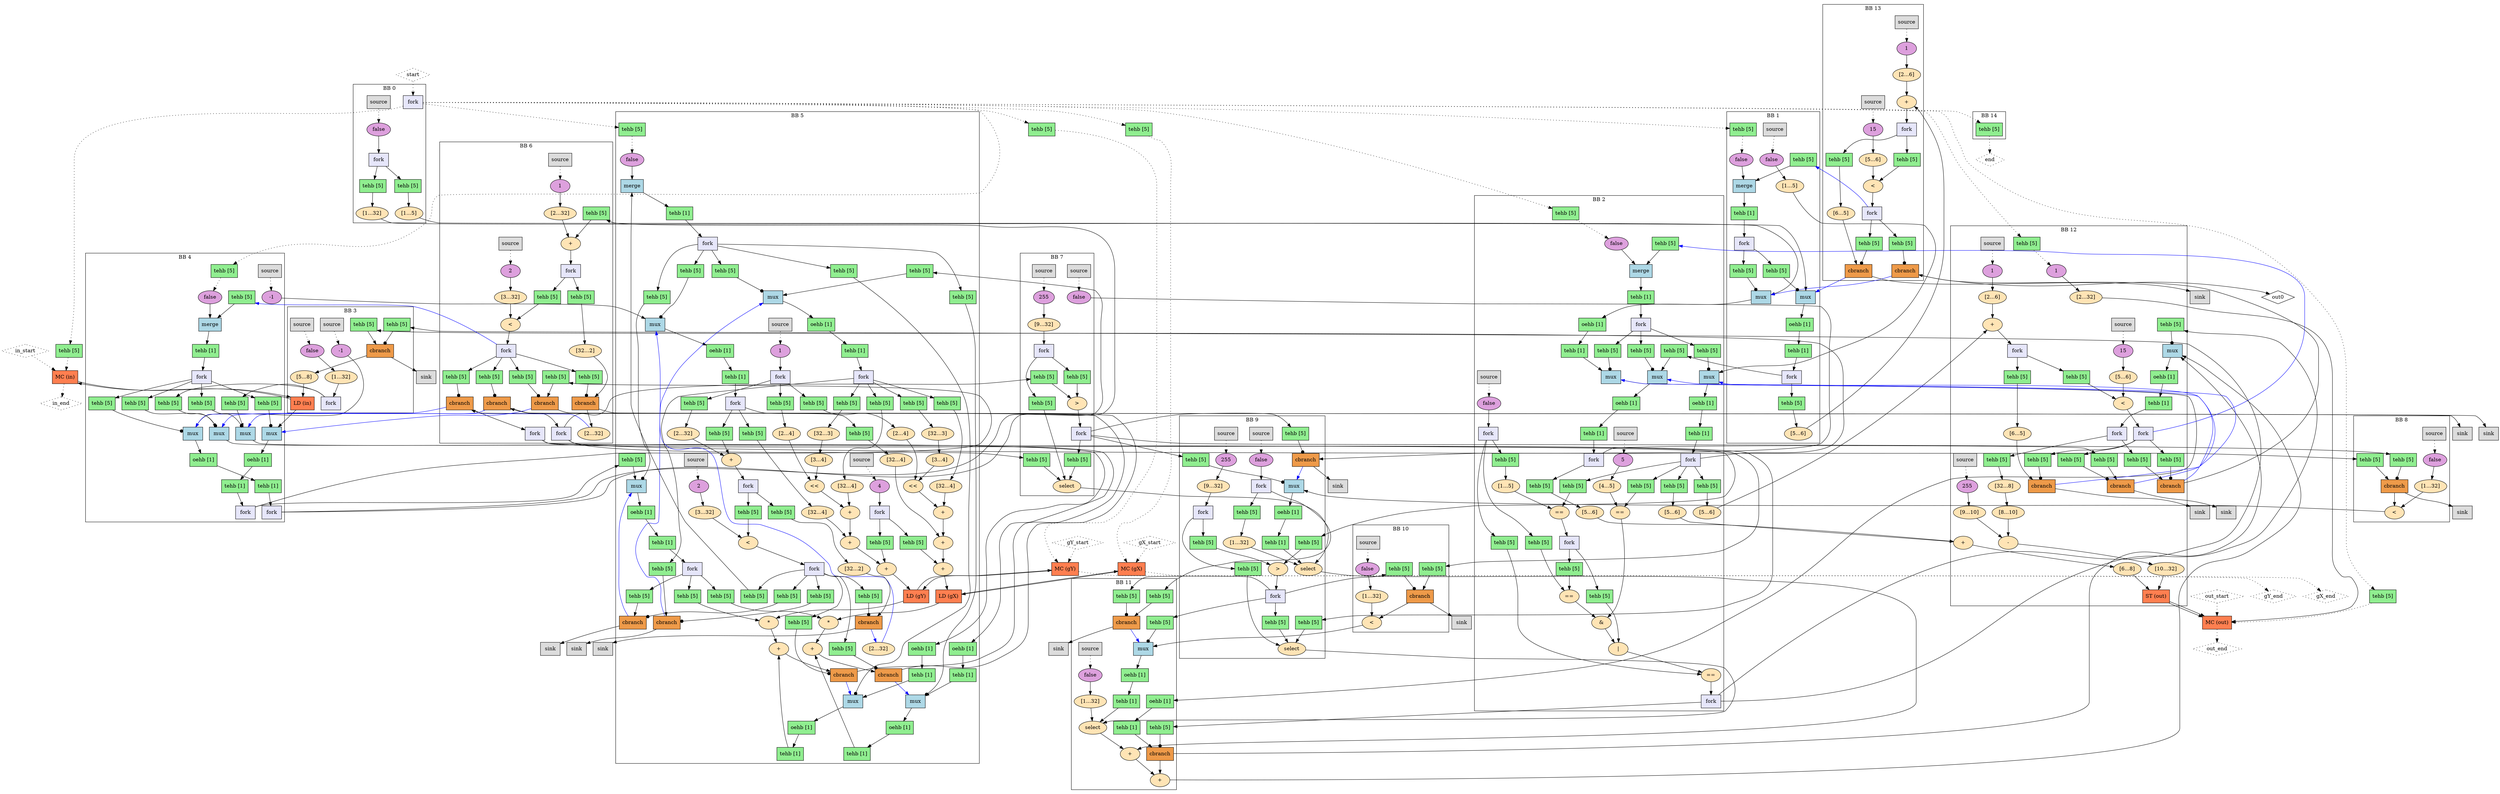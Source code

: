 Digraph G {
  splines=spline
  compound=true
  "in_start" ["style"="dotted", "shape"="diamond", "label"="in_start", "mlir_op"="handshake.func"]
  "gX_start" ["style"="dotted", "shape"="diamond", "label"="gX_start", "mlir_op"="handshake.func"]
  "gY_start" ["style"="dotted", "shape"="diamond", "label"="gY_start", "mlir_op"="handshake.func"]
  "out_start" ["style"="dotted", "shape"="diamond", "label"="out_start", "mlir_op"="handshake.func"]
  "start" ["style"="dotted", "shape"="diamond", "label"="start", "mlir_op"="handshake.func"]
  "out0" ["style"="solid", "shape"="diamond", "label"="out0", "mlir_op"="handshake.func"]
  "in_end" ["style"="dotted", "shape"="diamond", "label"="in_end", "mlir_op"="handshake.func"]
  "gX_end" ["style"="dotted", "shape"="diamond", "label"="gX_end", "mlir_op"="handshake.func"]
  "gY_end" ["style"="dotted", "shape"="diamond", "label"="gY_end", "mlir_op"="handshake.func"]
  "out_end" ["style"="dotted", "shape"="diamond", "label"="out_end", "mlir_op"="handshake.func"]
  "end" ["style"="dotted", "shape"="diamond", "label"="end", "mlir_op"="handshake.func"]
  "buffer3" ["style"="filled", "fillcolor"="lightgreen", "shape"="box", "label"="tehb [5]", "mlir_op"="handshake.buffer"]
  "mem_controller4" ["style"="filled", "fillcolor"="coral", "shape"="box", "label"="MC (out)", "mlir_op"="handshake.mem_controller"]
  "buffer2" ["style"="filled", "fillcolor"="lightgreen", "shape"="box", "label"="tehb [5]", "mlir_op"="handshake.buffer"]
  "mem_controller5" ["style"="filled", "fillcolor"="coral", "shape"="box", "label"="MC (gY)", "mlir_op"="handshake.mem_controller"]
  "buffer1" ["style"="filled", "fillcolor"="lightgreen", "shape"="box", "label"="tehb [5]", "mlir_op"="handshake.buffer"]
  "mem_controller6" ["style"="filled", "fillcolor"="coral", "shape"="box", "label"="MC (gX)", "mlir_op"="handshake.mem_controller"]
  "buffer0" ["style"="filled", "fillcolor"="lightgreen", "shape"="box", "label"="tehb [5]", "mlir_op"="handshake.buffer"]
  "mem_controller7" ["style"="filled", "fillcolor"="coral", "shape"="box", "label"="MC (in)", "mlir_op"="handshake.mem_controller"]
  "sink0" ["style"="filled", "fillcolor"="gainsboro", "shape"="box", "label"="sink", "mlir_op"="handshake.sink"]
  "sink1" ["style"="filled", "fillcolor"="gainsboro", "shape"="box", "label"="sink", "mlir_op"="handshake.sink"]
  "sink2" ["style"="filled", "fillcolor"="gainsboro", "shape"="box", "label"="sink", "mlir_op"="handshake.sink"]
  "sink3" ["style"="filled", "fillcolor"="gainsboro", "shape"="box", "label"="sink", "mlir_op"="handshake.sink"]
  "sink4" ["style"="filled", "fillcolor"="gainsboro", "shape"="box", "label"="sink", "mlir_op"="handshake.sink"]
  "sink5" ["style"="filled", "fillcolor"="gainsboro", "shape"="box", "label"="sink", "mlir_op"="handshake.sink"]
  "sink6" ["style"="filled", "fillcolor"="gainsboro", "shape"="box", "label"="sink", "mlir_op"="handshake.sink"]
  "sink7" ["style"="filled", "fillcolor"="gainsboro", "shape"="box", "label"="sink", "mlir_op"="handshake.sink"]
  "sink8" ["style"="filled", "fillcolor"="gainsboro", "shape"="box", "label"="sink", "mlir_op"="handshake.sink"]
  "sink9" ["style"="filled", "fillcolor"="gainsboro", "shape"="box", "label"="sink", "mlir_op"="handshake.sink"]
  "sink10" ["style"="filled", "fillcolor"="gainsboro", "shape"="box", "label"="sink", "mlir_op"="handshake.sink"]
  "sink11" ["style"="filled", "fillcolor"="gainsboro", "shape"="box", "label"="sink", "mlir_op"="handshake.sink"]
  "sink12" ["style"="filled", "fillcolor"="gainsboro", "shape"="box", "label"="sink", "mlir_op"="handshake.sink"]
  "in_start" -> "mem_controller7" ["dir"="both", "style"="dotted", "arrowhead"="normal", "from_idx"="4", "to"="memStart", "arrowtail"="none", "from"="in_start", "to_idx"="1"]
  "gX_start" -> "mem_controller6" ["dir"="both", "style"="dotted", "arrowhead"="normal", "from_idx"="5", "to"="memStart", "arrowtail"="none", "from"="gX_start", "to_idx"="1"]
  "gY_start" -> "mem_controller5" ["dir"="both", "style"="dotted", "arrowhead"="normal", "from_idx"="6", "to"="memStart", "arrowtail"="none", "from"="gY_start", "to_idx"="1"]
  "out_start" -> "mem_controller4" ["dir"="both", "style"="dotted", "arrowhead"="normal", "from_idx"="7", "to"="memStart", "arrowtail"="none", "from"="out_start", "to_idx"="1"]
  "start" -> "fork0" ["dir"="both", "style"="dotted", "arrowhead"="normal", "from_idx"="8", "to"="ins", "arrowtail"="none", "from"="start", "to_idx"="0"]
  "fork0" -> "buffer0" ["dir"="both", "style"="dotted", "arrowhead"="normal", "from_idx"="0", "to"="ins", "arrowtail"="none", "from"="outs_0", "to_idx"="0"]
  "fork0" -> "buffer1" ["dir"="both", "style"="dotted", "arrowhead"="normal", "from_idx"="1", "to"="ins", "arrowtail"="none", "from"="outs_1", "to_idx"="0"]
  "fork0" -> "buffer2" ["dir"="both", "style"="dotted", "arrowhead"="normal", "from_idx"="2", "to"="ins", "arrowtail"="none", "from"="outs_2", "to_idx"="0"]
  "fork0" -> "buffer3" ["dir"="both", "style"="dotted", "arrowhead"="normal", "from_idx"="3", "to"="ins", "arrowtail"="none", "from"="outs_3", "to_idx"="0"]
  "fork0" -> "buffer4" ["dir"="both", "style"="dotted", "arrowhead"="normal", "from_idx"="4", "to"="ins", "arrowtail"="none", "from"="outs_4", "to_idx"="0"]
  "fork0" -> "buffer5" ["dir"="both", "style"="dotted", "arrowhead"="normal", "from_idx"="5", "to"="ins", "arrowtail"="none", "from"="outs_5", "to_idx"="0"]
  "fork0" -> "buffer6" ["dir"="both", "style"="dotted", "arrowhead"="normal", "from_idx"="6", "to"="ins", "arrowtail"="none", "from"="outs_6", "to_idx"="0"]
  "fork0" -> "buffer7" ["dir"="both", "style"="dotted", "arrowhead"="normal", "from_idx"="7", "to"="ins", "arrowtail"="none", "from"="outs_7", "to_idx"="0"]
  "fork0" -> "buffer8" ["dir"="both", "style"="dotted", "arrowhead"="normal", "from_idx"="8", "to"="ins", "arrowtail"="none", "from"="outs_8", "to_idx"="0"]
  "fork0" -> "buffer9" ["dir"="both", "style"="dotted", "arrowhead"="normal", "from_idx"="9", "to"="ins", "arrowtail"="none", "from"="outs_9", "to_idx"="0"]
  "buffer3" -> "mem_controller4" ["dir"="both", "style"="dotted", "arrowhead"="normal", "from_idx"="0", "to"="ctrlEnd", "arrowtail"="none", "from"="outs", "to_idx"="5"]
  "mem_controller4" -> "out_end" ["dir"="both", "style"="dotted", "arrowhead"="normal", "from_idx"="0", "to"="out_end", "arrowtail"="none", "from"="memEnd", "to_idx"="4"]
  "buffer2" -> "mem_controller5" ["dir"="both", "style"="dotted", "arrowhead"="normal", "from_idx"="0", "to"="ctrlEnd", "arrowtail"="none", "from"="outs", "to_idx"="3"]
  "mem_controller5" -> "load2" ["dir"="both", "style"="solid", "arrowhead"="normal", "from_idx"="0", "to"="dataFromMem", "arrowtail"="none", "from"="ldData_0", "to_idx"="1"]
  "mem_controller5" -> "gY_end" ["dir"="both", "style"="dotted", "arrowhead"="normal", "from_idx"="1", "to"="gY_end", "arrowtail"="none", "from"="memEnd", "to_idx"="3"]
  "buffer1" -> "mem_controller6" ["dir"="both", "style"="dotted", "arrowhead"="normal", "from_idx"="0", "to"="ctrlEnd", "arrowtail"="none", "from"="outs", "to_idx"="3"]
  "mem_controller6" -> "load1" ["dir"="both", "style"="solid", "arrowhead"="normal", "from_idx"="0", "to"="dataFromMem", "arrowtail"="none", "from"="ldData_0", "to_idx"="1"]
  "mem_controller6" -> "gX_end" ["dir"="both", "style"="dotted", "arrowhead"="normal", "from_idx"="1", "to"="gX_end", "arrowtail"="none", "from"="memEnd", "to_idx"="2"]
  "buffer0" -> "mem_controller7" ["dir"="both", "style"="dotted", "arrowhead"="normal", "from_idx"="0", "to"="ctrlEnd", "arrowtail"="none", "from"="outs", "to_idx"="3"]
  "mem_controller7" -> "load0" ["dir"="both", "style"="solid", "arrowhead"="normal", "from_idx"="0", "to"="dataFromMem", "arrowtail"="none", "from"="ldData_0", "to_idx"="1"]
  "mem_controller7" -> "in_end" ["dir"="both", "style"="dotted", "arrowhead"="normal", "from_idx"="1", "to"="in_end", "arrowtail"="none", "from"="memEnd", "to_idx"="1"]
  "extsi26" -> "mux1" ["dir"="both", "style"="solid", "arrowhead"="normal", "from_idx"="0", "to"="ins_0", "arrowtail"="none", "from"="outs", "to_idx"="1"]
  "extsi2" -> "mux0" ["dir"="both", "style"="solid", "arrowhead"="normal", "from_idx"="0", "to"="ins_0", "arrowtail"="none", "from"="outs", "to_idx"="1"]
  "mux0" -> "buffer12" ["dir"="both", "style"="solid", "arrowhead"="normal", "from_idx"="0", "to"="ins", "arrowtail"="none", "from"="outs", "to_idx"="0"]
  "fork3" -> "buffer20" ["dir"="both", "style"="solid", "arrowhead"="normal", "from_idx"="1", "to"="ins", "arrowtail"="none", "from"="outs_1", "to_idx"="0"]
  "extsi27" -> "addi12" ["dir"="both", "style"="solid", "arrowhead"="normal", "from_idx"="0", "to"="lhs", "arrowtail"="none", "from"="outs", "to_idx"="0"]
  "extsi28" -> "mux4" ["dir"="both", "style"="solid", "arrowhead"="normal", "from_idx"="0", "to"="ins_0", "arrowtail"="none", "from"="outs", "to_idx"="1"]
  "fork5" -> "buffer28" ["dir"="both", "style"="solid", "arrowhead"="normal", "from_idx"="1", "to"="ins", "arrowtail"="none", "from"="outs_1", "to_idx"="0"]
  "extsi29" -> "addi8" ["dir"="both", "style"="solid", "arrowhead"="normal", "from_idx"="0", "to"="rhs", "arrowtail"="none", "from"="outs", "to_idx"="1"]
  "mux3" -> "buffer29" ["dir"="both", "style"="solid", "arrowhead"="normal", "from_idx"="0", "to"="ins", "arrowtail"="none", "from"="outs", "to_idx"="0"]
  "fork6" -> "buffer35" ["dir"="both", "style"="solid", "arrowhead"="normal", "from_idx"="2", "to"="ins", "arrowtail"="none", "from"="outs_2", "to_idx"="0"]
  "extsi30" -> "addi8" ["dir"="both", "style"="solid", "arrowhead"="normal", "from_idx"="0", "to"="lhs", "arrowtail"="none", "from"="outs", "to_idx"="0"]
  "extsi31" -> "addi11" ["dir"="both", "style"="solid", "arrowhead"="normal", "from_idx"="0", "to"="lhs", "arrowtail"="none", "from"="outs", "to_idx"="0"]
  "fork9" -> "buffer43" ["dir"="both", "style"="solid", "arrowhead"="normal", "from_idx"="0", "to"="ins", "arrowtail"="none", "from"="outs_0", "to_idx"="0"]
  "fork9" -> "buffer44" ["dir"="both", "style"="solid", "arrowhead"="normal", "from_idx"="1", "to"="ins", "arrowtail"="none", "from"="outs_1", "to_idx"="0"]
  "fork9" -> "buffer45" ["dir"="both", "style"="solid", "arrowhead"="normal", "from_idx"="2", "to"="ins", "arrowtail"="none", "from"="outs_2", "to_idx"="0"]
  "cond_br59" -> "sink0" ["dir"="both", "style"="solid", "arrowhead"="normal", "from_idx"="1", "to"="ins", "arrowtail"="none", "from"="falseOut", "to_idx"="0"]
  "constant13" -> "mux9" ["dir"="both", "style"="solid", "arrowhead"="normal", "from_idx"="0", "to"="ins_0", "arrowtail"="none", "from"="outs", "to_idx"="1"]
  "fork10" -> "buffer46" ["dir"="both", "style"="solid", "arrowhead"="normal", "from_idx"="0", "to"="ins", "arrowtail"="none", "from"="outs_0", "to_idx"="0"]
  "fork10" -> "buffer47" ["dir"="both", "style"="solid", "arrowhead"="normal", "from_idx"="1", "to"="ins", "arrowtail"="none", "from"="outs_1", "to_idx"="0"]
  "load0" -> "mem_controller7" ["dir"="both", "style"="solid", "arrowhead"="normal", "from_idx"="0", "to"="ldAddr_0", "arrowtail"="none", "from"="addrOut", "to_idx"="2"]
  "load0" -> "mux5" ["dir"="both", "style"="solid", "arrowhead"="normal", "from_idx"="1", "to"="ins_0", "arrowtail"="none", "from"="dataOut", "to_idx"="1"]
  "fork12" -> "buffer55" ["dir"="both", "style"="solid", "arrowhead"="normal", "from_idx"="0", "to"="ins", "arrowtail"="none", "from"="outs_0", "to_idx"="0"]
  "fork12" -> "buffer56" ["dir"="both", "style"="solid", "arrowhead"="normal", "from_idx"="1", "to"="ins", "arrowtail"="none", "from"="outs_1", "to_idx"="0"]
  "mux7" -> "buffer57" ["dir"="both", "style"="solid", "arrowhead"="normal", "from_idx"="0", "to"="ins", "arrowtail"="none", "from"="outs", "to_idx"="0"]
  "mux8" -> "buffer59" ["dir"="both", "style"="solid", "arrowhead"="normal", "from_idx"="0", "to"="ins", "arrowtail"="none", "from"="outs", "to_idx"="0"]
  "fork13" -> "buffer63" ["dir"="both", "style"="solid", "arrowhead"="normal", "from_idx"="0", "to"="ins", "arrowtail"="none", "from"="outs_0", "to_idx"="0"]
  "fork13" -> "buffer64" ["dir"="both", "style"="solid", "arrowhead"="normal", "from_idx"="1", "to"="ins", "arrowtail"="none", "from"="outs_1", "to_idx"="0"]
  "constant15" -> "mux18" ["dir"="both", "style"="solid", "arrowhead"="normal", "from_idx"="0", "to"="ins_0", "arrowtail"="none", "from"="outs", "to_idx"="1"]
  "cond_br60" -> "cond_br65" ["dir"="both", "style"="solid", "arrowhead"="normal", "from_idx"="1", "to"="data", "arrowtail"="none", "from"="falseOut", "to_idx"="1"]
  "cond_br61" -> "cond_br66" ["dir"="both", "style"="solid", "arrowhead"="normal", "from_idx"="1", "to"="data", "arrowtail"="none", "from"="falseOut", "to_idx"="1"]
  "cond_br62" -> "sink1" ["dir"="both", "style"="solid", "arrowhead"="normal", "from_idx"="1", "to"="ins", "arrowtail"="none", "from"="falseOut", "to_idx"="0"]
  "cond_br63" -> "sink2" ["dir"="both", "style"="solid", "arrowhead"="normal", "from_idx"="1", "to"="ins", "arrowtail"="none", "from"="falseOut", "to_idx"="0"]
  "cond_br64" -> "sink3" ["dir"="both", "style"="solid", "arrowhead"="normal", "from_idx"="1", "to"="ins", "arrowtail"="none", "from"="falseOut", "to_idx"="0"]
  "load1" -> "mem_controller6" ["dir"="both", "style"="solid", "arrowhead"="normal", "from_idx"="0", "to"="ldAddr_0", "arrowtail"="none", "from"="addrOut", "to_idx"="2"]
  "load2" -> "mem_controller5" ["dir"="both", "style"="solid", "arrowhead"="normal", "from_idx"="0", "to"="ldAddr_0", "arrowtail"="none", "from"="addrOut", "to_idx"="2"]
  "cond_br65" -> "mux8" ["dir"="both", "style"="solid", "arrowhead"="normal", "from_idx"="0", "color"="blue", "to"="ins_1", "arrowtail"="none", "from"="trueOut", "to_idx"="2"]
  "fork22" -> "buffer105" ["dir"="both", "style"="solid", "arrowhead"="normal", "from_idx"="0", "to"="ins", "arrowtail"="none", "from"="outs_0", "to_idx"="0"]
  "fork22" -> "buffer106" ["dir"="both", "style"="solid", "arrowhead"="normal", "from_idx"="1", "to"="ins", "arrowtail"="none", "from"="outs_1", "to_idx"="0"]
  "fork22" -> "buffer107" ["dir"="both", "style"="solid", "arrowhead"="normal", "from_idx"="2", "to"="ins", "arrowtail"="none", "from"="outs_2", "to_idx"="0"]
  "cond_br66" -> "mux7" ["dir"="both", "style"="solid", "arrowhead"="normal", "from_idx"="0", "color"="blue", "to"="ins_1", "arrowtail"="none", "from"="trueOut", "to_idx"="2"]
  "fork23" -> "buffer108" ["dir"="both", "style"="solid", "arrowhead"="normal", "from_idx"="0", "to"="ins", "arrowtail"="none", "from"="outs_0", "to_idx"="0"]
  "fork23" -> "buffer109" ["dir"="both", "style"="solid", "arrowhead"="normal", "from_idx"="1", "to"="ins", "arrowtail"="none", "from"="outs_1", "to_idx"="0"]
  "fork23" -> "buffer110" ["dir"="both", "style"="solid", "arrowhead"="normal", "from_idx"="2", "to"="ins", "arrowtail"="none", "from"="outs_2", "to_idx"="0"]
  "cond_br67" -> "sink4" ["dir"="both", "style"="solid", "arrowhead"="normal", "from_idx"="1", "to"="ins", "arrowtail"="none", "from"="falseOut", "to_idx"="0"]
  "extsi37" -> "mux9" ["dir"="both", "style"="solid", "arrowhead"="normal", "from_idx"="0", "color"="blue", "to"="ins_1", "arrowtail"="none", "from"="outs", "to_idx"="2"]
  "cond_br68" -> "mux5" ["dir"="both", "style"="solid", "arrowhead"="normal", "from_idx"="0", "color"="blue", "to"="ins_1", "arrowtail"="none", "from"="trueOut", "to_idx"="2"]
  "cond_br68" -> "sink5" ["dir"="both", "style"="solid", "arrowhead"="normal", "from_idx"="1", "to"="ins", "arrowtail"="none", "from"="falseOut", "to_idx"="0"]
  "fork25" -> "buffer114" ["dir"="both", "style"="solid", "arrowhead"="normal", "from_idx"="1", "color"="blue", "to"="ins", "arrowtail"="none", "from"="outs_1", "to_idx"="0"]
  "constant21" -> "cond_br69" ["dir"="both", "style"="solid", "arrowhead"="normal", "from_idx"="0", "to"="data", "arrowtail"="none", "from"="outs", "to_idx"="1"]
  "fork27" -> "buffer120" ["dir"="both", "style"="solid", "arrowhead"="normal", "from_idx"="0", "to"="ins", "arrowtail"="none", "from"="outs_0", "to_idx"="0"]
  "fork27" -> "buffer121" ["dir"="both", "style"="solid", "arrowhead"="normal", "from_idx"="1", "to"="ins", "arrowtail"="none", "from"="outs_1", "to_idx"="0"]
  "fork27" -> "buffer122" ["dir"="both", "style"="solid", "arrowhead"="normal", "from_idx"="2", "to"="ins", "arrowtail"="none", "from"="outs_2", "to_idx"="0"]
  "select1" -> "select2" ["dir"="both", "style"="solid", "arrowhead"="normal", "from_idx"="0", "to"="falseValue", "arrowtail"="none", "from"="result", "to_idx"="2"]
  "cond_br40" -> "sink6" ["dir"="both", "style"="solid", "arrowhead"="normal", "from_idx"="0", "to"="ins", "arrowtail"="none", "from"="trueOut", "to_idx"="0"]
  "cmpi5" -> "mux19" ["dir"="both", "style"="solid", "arrowhead"="normal", "from_idx"="0", "to"="ins_0", "arrowtail"="none", "from"="result", "to_idx"="1"]
  "cond_br69" -> "sink7" ["dir"="both", "style"="solid", "arrowhead"="normal", "from_idx"="1", "to"="ins", "arrowtail"="none", "from"="falseOut", "to_idx"="0"]
  "fork28" -> "buffer127" ["dir"="both", "style"="solid", "arrowhead"="normal", "from_idx"="1", "to"="ins", "arrowtail"="none", "from"="outs_1", "to_idx"="0"]
  "select2" -> "addi2" ["dir"="both", "style"="solid", "arrowhead"="normal", "from_idx"="0", "to"="lhs", "arrowtail"="none", "from"="result", "to_idx"="0"]
  "fork30" -> "buffer130" ["dir"="both", "style"="solid", "arrowhead"="normal", "from_idx"="0", "to"="ins", "arrowtail"="none", "from"="outs_0", "to_idx"="0"]
  "fork30" -> "buffer131" ["dir"="both", "style"="solid", "arrowhead"="normal", "from_idx"="1", "to"="ins", "arrowtail"="none", "from"="outs_1", "to_idx"="0"]
  "fork30" -> "buffer132" ["dir"="both", "style"="solid", "arrowhead"="normal", "from_idx"="2", "to"="ins", "arrowtail"="none", "from"="outs_2", "to_idx"="0"]
  "select3" -> "select4" ["dir"="both", "style"="solid", "arrowhead"="normal", "from_idx"="0", "to"="falseValue", "arrowtail"="none", "from"="result", "to_idx"="2"]
  "cond_br44" -> "sink8" ["dir"="both", "style"="solid", "arrowhead"="normal", "from_idx"="0", "to"="ins", "arrowtail"="none", "from"="trueOut", "to_idx"="0"]
  "cmpi7" -> "mux20" ["dir"="both", "style"="solid", "arrowhead"="normal", "from_idx"="0", "to"="ins_0", "arrowtail"="none", "from"="result", "to_idx"="1"]
  "cond_br70" -> "mux21" ["dir"="both", "style"="solid", "arrowhead"="normal", "from_idx"="1", "to"="ins_0", "arrowtail"="none", "from"="falseOut", "to_idx"="1"]
  "cond_br71" -> "sink9" ["dir"="both", "style"="solid", "arrowhead"="normal", "from_idx"="1", "to"="ins", "arrowtail"="none", "from"="falseOut", "to_idx"="0"]
  "addi3" -> "mux21" ["dir"="both", "style"="solid", "arrowhead"="normal", "from_idx"="0", "to"="ins_1", "arrowtail"="none", "from"="result", "to_idx"="2"]
  "cond_br72" -> "mux4" ["dir"="both", "style"="solid", "arrowhead"="normal", "from_idx"="0", "color"="blue", "to"="ins_1", "arrowtail"="none", "from"="trueOut", "to_idx"="2"]
  "cond_br72" -> "sink10" ["dir"="both", "style"="solid", "arrowhead"="normal", "from_idx"="1", "to"="ins", "arrowtail"="none", "from"="falseOut", "to_idx"="0"]
  "cond_br73" -> "mux3" ["dir"="both", "style"="solid", "arrowhead"="normal", "from_idx"="0", "color"="blue", "to"="ins_1", "arrowtail"="none", "from"="trueOut", "to_idx"="2"]
  "cond_br73" -> "cond_br75" ["dir"="both", "style"="solid", "arrowhead"="normal", "from_idx"="1", "to"="data", "arrowtail"="none", "from"="falseOut", "to_idx"="1"]
  "cond_br74" -> "mux2" ["dir"="both", "style"="solid", "arrowhead"="normal", "from_idx"="0", "color"="blue", "to"="ins_1", "arrowtail"="none", "from"="trueOut", "to_idx"="2"]
  "cond_br74" -> "sink11" ["dir"="both", "style"="solid", "arrowhead"="normal", "from_idx"="1", "to"="ins", "arrowtail"="none", "from"="falseOut", "to_idx"="0"]
  "extsi18" -> "mem_controller4" ["dir"="both", "style"="solid", "arrowhead"="normal", "from_idx"="0", "to"="ctrl_0", "arrowtail"="none", "from"="outs", "to_idx"="2"]
  "store0" -> "mem_controller4" ["dir"="both", "style"="solid", "arrowhead"="normal", "from_idx"="0", "to"="stAddr_0", "arrowtail"="none", "from"="addrOut", "to_idx"="3"]
  "store0" -> "mem_controller4" ["dir"="both", "style"="solid", "arrowhead"="normal", "from_idx"="1", "to"="stData_0", "arrowtail"="none", "from"="dataToMem", "to_idx"="4"]
  "fork33" -> "buffer145" ["dir"="both", "style"="solid", "arrowhead"="normal", "from_idx"="3", "color"="blue", "to"="ins", "arrowtail"="none", "from"="outs_3", "to_idx"="0"]
  "cond_br75" -> "mux0" ["dir"="both", "style"="solid", "arrowhead"="normal", "from_idx"="0", "color"="blue", "to"="ins_1", "arrowtail"="none", "from"="trueOut", "to_idx"="2"]
  "cond_br75" -> "out0" ["dir"="both", "style"="solid", "arrowhead"="normal", "from_idx"="1", "to"="out0", "arrowtail"="none", "from"="falseOut", "to_idx"="0"]
  "cond_br76" -> "mux1" ["dir"="both", "style"="solid", "arrowhead"="normal", "from_idx"="0", "color"="blue", "to"="ins_1", "arrowtail"="none", "from"="trueOut", "to_idx"="2"]
  "cond_br76" -> "sink12" ["dir"="both", "style"="solid", "arrowhead"="normal", "from_idx"="1", "to"="ins", "arrowtail"="none", "from"="falseOut", "to_idx"="0"]
  "fork35" -> "buffer150" ["dir"="both", "style"="solid", "arrowhead"="normal", "from_idx"="2", "color"="blue", "to"="ins", "arrowtail"="none", "from"="outs_2", "to_idx"="0"]
  "buffer5" -> "end" ["dir"="both", "style"="dotted", "arrowhead"="normal", "from_idx"="0", "to"="end", "arrowtail"="none", "from"="outs", "to_idx"="5"]
  subgraph cluster0 {
    graph ["label"="BB 0"]
    "fork0" ["style"="filled", "fillcolor"="lavender", "shape"="box", "label"="fork", "mlir_op"="handshake.fork"]
    "source0" ["style"="filled", "fillcolor"="gainsboro", "shape"="box", "label"="source", "mlir_op"="handshake.source"]
    "constant5" ["style"="filled", "fillcolor"="plum", "shape"="oval", "label"="false", "mlir_op"="handshake.constant"]
    "fork1" ["style"="filled", "fillcolor"="lavender", "shape"="box", "label"="fork", "mlir_op"="handshake.fork"]
    "buffer10" ["style"="filled", "fillcolor"="lightgreen", "shape"="box", "label"="tehb [5]", "mlir_op"="handshake.buffer"]
    "extsi26" ["style"="filled", "fillcolor"="moccasin", "shape"="oval", "label"="[1...5]", "mlir_op"="handshake.extsi"]
    "buffer11" ["style"="filled", "fillcolor"="lightgreen", "shape"="box", "label"="tehb [5]", "mlir_op"="handshake.buffer"]
    "extsi2" ["style"="filled", "fillcolor"="moccasin", "shape"="oval", "label"="[1...32]", "mlir_op"="handshake.extsi"]
    "source0" -> "constant5" ["dir"="both", "style"="dotted", "arrowhead"="normal", "from_idx"="0", "to"="ctrl", "arrowtail"="none", "from"="outs", "to_idx"="0"]
    "constant5" -> "fork1" ["dir"="both", "style"="solid", "arrowhead"="normal", "from_idx"="0", "to"="ins", "arrowtail"="none", "from"="outs", "to_idx"="0"]
    "fork1" -> "buffer10" ["dir"="both", "style"="solid", "arrowhead"="normal", "from_idx"="0", "to"="ins", "arrowtail"="none", "from"="outs_0", "to_idx"="0"]
    "fork1" -> "buffer11" ["dir"="both", "style"="solid", "arrowhead"="normal", "from_idx"="1", "to"="ins", "arrowtail"="none", "from"="outs_1", "to_idx"="0"]
    "buffer10" -> "extsi26" ["dir"="both", "style"="solid", "arrowhead"="normal", "from_idx"="0", "to"="ins", "arrowtail"="none", "from"="outs", "to_idx"="0"]
    "buffer11" -> "extsi2" ["dir"="both", "style"="solid", "arrowhead"="normal", "from_idx"="0", "to"="ins", "arrowtail"="none", "from"="outs", "to_idx"="0"]
  }
  subgraph cluster1 {
    graph ["label"="BB 1"]
    "buffer9" ["style"="filled", "fillcolor"="lightgreen", "shape"="box", "label"="tehb [5]", "mlir_op"="handshake.buffer"]
    "constant1" ["style"="filled", "fillcolor"="plum", "shape"="oval", "label"="false", "mlir_op"="handshake.constant"]
    "buffer16" ["style"="filled", "fillcolor"="lightgreen", "shape"="box", "label"="tehb [5]", "mlir_op"="handshake.buffer"]
    "mux0" ["style"="filled", "fillcolor"="lightblue", "shape"="box", "label"="mux", "mlir_op"="handshake.mux"]
    "buffer150" ["style"="filled", "fillcolor"="lightgreen", "shape"="box", "label"="tehb [5]", "mlir_op"="handshake.buffer"]
    "merge0" ["style"="filled", "fillcolor"="lightblue", "shape"="box", "label"="merge", "mlir_op"="handshake.merge"]
    "buffer14" ["style"="filled", "fillcolor"="lightgreen", "shape"="box", "label"="tehb [1]", "mlir_op"="handshake.buffer"]
    "fork2" ["style"="filled", "fillcolor"="lavender", "shape"="box", "label"="fork", "mlir_op"="handshake.fork"]
    "buffer15" ["style"="filled", "fillcolor"="lightgreen", "shape"="box", "label"="tehb [5]", "mlir_op"="handshake.buffer"]
    "mux1" ["style"="filled", "fillcolor"="lightblue", "shape"="box", "label"="mux", "mlir_op"="handshake.mux"]
    "buffer17" ["style"="filled", "fillcolor"="lightgreen", "shape"="box", "label"="oehb [1]", "mlir_op"="handshake.buffer"]
    "buffer18" ["style"="filled", "fillcolor"="lightgreen", "shape"="box", "label"="tehb [1]", "mlir_op"="handshake.buffer"]
    "fork3" ["style"="filled", "fillcolor"="lavender", "shape"="box", "label"="fork", "mlir_op"="handshake.fork"]
    "buffer19" ["style"="filled", "fillcolor"="lightgreen", "shape"="box", "label"="tehb [5]", "mlir_op"="handshake.buffer"]
    "extsi27" ["style"="filled", "fillcolor"="moccasin", "shape"="oval", "label"="[5...6]", "mlir_op"="handshake.extsi"]
    "source2" ["style"="filled", "fillcolor"="gainsboro", "shape"="box", "label"="source", "mlir_op"="handshake.source"]
    "constant6" ["style"="filled", "fillcolor"="plum", "shape"="oval", "label"="false", "mlir_op"="handshake.constant"]
    "extsi28" ["style"="filled", "fillcolor"="moccasin", "shape"="oval", "label"="[1...5]", "mlir_op"="handshake.extsi"]
    "buffer9" -> "constant1" ["dir"="both", "style"="dotted", "arrowhead"="normal", "from_idx"="0", "to"="ctrl", "arrowtail"="none", "from"="outs", "to_idx"="0"]
    "constant1" -> "merge0" ["dir"="both", "style"="solid", "arrowhead"="normal", "from_idx"="0", "to"="ins_0", "arrowtail"="none", "from"="outs", "to_idx"="0"]
    "buffer16" -> "mux0" ["dir"="both", "style"="solid", "arrowhead"="dot", "from_idx"="0", "to"="index", "arrowtail"="none", "from"="outs", "to_idx"="0"]
    "buffer150" -> "merge0" ["dir"="both", "style"="solid", "arrowhead"="normal", "from_idx"="0", "to"="ins_1", "arrowtail"="none", "from"="outs", "to_idx"="1"]
    "merge0" -> "buffer14" ["dir"="both", "style"="solid", "arrowhead"="normal", "from_idx"="0", "to"="ins", "arrowtail"="none", "from"="outs", "to_idx"="0"]
    "buffer14" -> "fork2" ["dir"="both", "style"="solid", "arrowhead"="normal", "from_idx"="0", "to"="ins", "arrowtail"="none", "from"="outs", "to_idx"="0"]
    "fork2" -> "buffer15" ["dir"="both", "style"="solid", "arrowhead"="normal", "from_idx"="0", "to"="ins", "arrowtail"="none", "from"="outs_0", "to_idx"="0"]
    "fork2" -> "buffer16" ["dir"="both", "style"="solid", "arrowhead"="normal", "from_idx"="1", "to"="ins", "arrowtail"="none", "from"="outs_1", "to_idx"="0"]
    "buffer15" -> "mux1" ["dir"="both", "style"="solid", "arrowhead"="dot", "from_idx"="0", "to"="index", "arrowtail"="none", "from"="outs", "to_idx"="0"]
    "mux1" -> "buffer17" ["dir"="both", "style"="solid", "arrowhead"="normal", "from_idx"="0", "to"="ins", "arrowtail"="none", "from"="outs", "to_idx"="0"]
    "buffer17" -> "buffer18" ["dir"="both", "style"="solid", "arrowhead"="normal", "from_idx"="0", "to"="ins", "arrowtail"="none", "from"="outs", "to_idx"="0"]
    "buffer18" -> "fork3" ["dir"="both", "style"="solid", "arrowhead"="normal", "from_idx"="0", "to"="ins", "arrowtail"="none", "from"="outs", "to_idx"="0"]
    "fork3" -> "buffer19" ["dir"="both", "style"="solid", "arrowhead"="normal", "from_idx"="0", "to"="ins", "arrowtail"="none", "from"="outs_0", "to_idx"="0"]
    "buffer19" -> "extsi27" ["dir"="both", "style"="solid", "arrowhead"="normal", "from_idx"="0", "to"="ins", "arrowtail"="none", "from"="outs", "to_idx"="0"]
    "source2" -> "constant6" ["dir"="both", "style"="dotted", "arrowhead"="normal", "from_idx"="0", "to"="ctrl", "arrowtail"="none", "from"="outs", "to_idx"="0"]
    "constant6" -> "extsi28" ["dir"="both", "style"="solid", "arrowhead"="normal", "from_idx"="0", "to"="ins", "arrowtail"="none", "from"="outs", "to_idx"="0"]
  }
  subgraph cluster2 {
    graph ["label"="BB 2"]
    "buffer8" ["style"="filled", "fillcolor"="lightgreen", "shape"="box", "label"="tehb [5]", "mlir_op"="handshake.buffer"]
    "constant3" ["style"="filled", "fillcolor"="plum", "shape"="oval", "label"="false", "mlir_op"="handshake.constant"]
    "buffer145" ["style"="filled", "fillcolor"="lightgreen", "shape"="box", "label"="tehb [5]", "mlir_op"="handshake.buffer"]
    "merge2" ["style"="filled", "fillcolor"="lightblue", "shape"="box", "label"="merge", "mlir_op"="handshake.merge"]
    "buffer21" ["style"="filled", "fillcolor"="lightgreen", "shape"="box", "label"="tehb [1]", "mlir_op"="handshake.buffer"]
    "fork4" ["style"="filled", "fillcolor"="lavender", "shape"="box", "label"="fork", "mlir_op"="handshake.fork"]
    "buffer20" ["style"="filled", "fillcolor"="lightgreen", "shape"="box", "label"="tehb [5]", "mlir_op"="handshake.buffer"]
    "buffer22" ["style"="filled", "fillcolor"="lightgreen", "shape"="box", "label"="tehb [5]", "mlir_op"="handshake.buffer"]
    "mux2" ["style"="filled", "fillcolor"="lightblue", "shape"="box", "label"="mux", "mlir_op"="handshake.mux"]
    "buffer25" ["style"="filled", "fillcolor"="lightgreen", "shape"="box", "label"="oehb [1]", "mlir_op"="handshake.buffer"]
    "buffer26" ["style"="filled", "fillcolor"="lightgreen", "shape"="box", "label"="tehb [1]", "mlir_op"="handshake.buffer"]
    "fork5" ["style"="filled", "fillcolor"="lavender", "shape"="box", "label"="fork", "mlir_op"="handshake.fork"]
    "buffer27" ["style"="filled", "fillcolor"="lightgreen", "shape"="box", "label"="tehb [5]", "mlir_op"="handshake.buffer"]
    "extsi29" ["style"="filled", "fillcolor"="moccasin", "shape"="oval", "label"="[5...6]", "mlir_op"="handshake.extsi"]
    "buffer12" ["style"="filled", "fillcolor"="lightgreen", "shape"="box", "label"="oehb [1]", "mlir_op"="handshake.buffer"]
    "buffer13" ["style"="filled", "fillcolor"="lightgreen", "shape"="box", "label"="tehb [1]", "mlir_op"="handshake.buffer"]
    "buffer24" ["style"="filled", "fillcolor"="lightgreen", "shape"="box", "label"="tehb [5]", "mlir_op"="handshake.buffer"]
    "mux3" ["style"="filled", "fillcolor"="lightblue", "shape"="box", "label"="mux", "mlir_op"="handshake.mux"]
    "buffer23" ["style"="filled", "fillcolor"="lightgreen", "shape"="box", "label"="tehb [5]", "mlir_op"="handshake.buffer"]
    "mux4" ["style"="filled", "fillcolor"="lightblue", "shape"="box", "label"="mux", "mlir_op"="handshake.mux"]
    "buffer31" ["style"="filled", "fillcolor"="lightgreen", "shape"="box", "label"="oehb [1]", "mlir_op"="handshake.buffer"]
    "buffer32" ["style"="filled", "fillcolor"="lightgreen", "shape"="box", "label"="tehb [1]", "mlir_op"="handshake.buffer"]
    "fork6" ["style"="filled", "fillcolor"="lavender", "shape"="box", "label"="fork", "mlir_op"="handshake.fork"]
    "buffer33" ["style"="filled", "fillcolor"="lightgreen", "shape"="box", "label"="tehb [5]", "mlir_op"="handshake.buffer"]
    "extsi30" ["style"="filled", "fillcolor"="moccasin", "shape"="oval", "label"="[5...6]", "mlir_op"="handshake.extsi"]
    "buffer34" ["style"="filled", "fillcolor"="lightgreen", "shape"="box", "label"="tehb [5]", "mlir_op"="handshake.buffer"]
    "extsi31" ["style"="filled", "fillcolor"="moccasin", "shape"="oval", "label"="[5...6]", "mlir_op"="handshake.extsi"]
    "source3" ["style"="filled", "fillcolor"="gainsboro", "shape"="box", "label"="source", "mlir_op"="handshake.source"]
    "constant8" ["style"="filled", "fillcolor"="plum", "shape"="oval", "label"="5", "mlir_op"="handshake.constant"]
    "extsi32" ["style"="filled", "fillcolor"="moccasin", "shape"="oval", "label"="[4...5]", "mlir_op"="handshake.extsi"]
    "source4" ["style"="filled", "fillcolor"="gainsboro", "shape"="box", "label"="source", "mlir_op"="handshake.source"]
    "constant9" ["style"="filled", "fillcolor"="plum", "shape"="oval", "label"="false", "mlir_op"="handshake.constant"]
    "fork7" ["style"="filled", "fillcolor"="lavender", "shape"="box", "label"="fork", "mlir_op"="handshake.fork"]
    "buffer38" ["style"="filled", "fillcolor"="lightgreen", "shape"="box", "label"="tehb [5]", "mlir_op"="handshake.buffer"]
    "extsi33" ["style"="filled", "fillcolor"="moccasin", "shape"="oval", "label"="[1...5]", "mlir_op"="handshake.extsi"]
    "buffer37" ["style"="filled", "fillcolor"="lightgreen", "shape"="box", "label"="tehb [5]", "mlir_op"="handshake.buffer"]
    "cmpi0" ["style"="filled", "fillcolor"="moccasin", "shape"="oval", "label"="==", "mlir_op"="handshake.cmpi=="]
    "fork8" ["style"="filled", "fillcolor"="lavender", "shape"="box", "label"="fork", "mlir_op"="handshake.fork"]
    "buffer36" ["style"="filled", "fillcolor"="lightgreen", "shape"="box", "label"="tehb [5]", "mlir_op"="handshake.buffer"]
    "cmpi1" ["style"="filled", "fillcolor"="moccasin", "shape"="oval", "label"="==", "mlir_op"="handshake.cmpi=="]
    "buffer39" ["style"="filled", "fillcolor"="lightgreen", "shape"="box", "label"="tehb [5]", "mlir_op"="handshake.buffer"]
    "buffer42" ["style"="filled", "fillcolor"="lightgreen", "shape"="box", "label"="tehb [5]", "mlir_op"="handshake.buffer"]
    "cmpi2" ["style"="filled", "fillcolor"="moccasin", "shape"="oval", "label"="==", "mlir_op"="handshake.cmpi=="]
    "andi0" ["style"="filled", "fillcolor"="moccasin", "shape"="oval", "label"="&", "mlir_op"="handshake.andi"]
    "buffer41" ["style"="filled", "fillcolor"="lightgreen", "shape"="box", "label"="tehb [5]", "mlir_op"="handshake.buffer"]
    "ori0" ["style"="filled", "fillcolor"="moccasin", "shape"="oval", "label"="|", "mlir_op"="handshake.ori"]
    "buffer40" ["style"="filled", "fillcolor"="lightgreen", "shape"="box", "label"="tehb [5]", "mlir_op"="handshake.buffer"]
    "cmpi3" ["style"="filled", "fillcolor"="moccasin", "shape"="oval", "label"="==", "mlir_op"="handshake.cmpi=="]
    "fork9" ["style"="filled", "fillcolor"="lavender", "shape"="box", "label"="fork", "mlir_op"="handshake.fork"]
    "buffer8" -> "constant3" ["dir"="both", "style"="dotted", "arrowhead"="normal", "from_idx"="0", "to"="ctrl", "arrowtail"="none", "from"="outs", "to_idx"="0"]
    "constant3" -> "merge2" ["dir"="both", "style"="solid", "arrowhead"="normal", "from_idx"="0", "to"="ins_0", "arrowtail"="none", "from"="outs", "to_idx"="0"]
    "buffer145" -> "merge2" ["dir"="both", "style"="solid", "arrowhead"="normal", "from_idx"="0", "to"="ins_1", "arrowtail"="none", "from"="outs", "to_idx"="1"]
    "merge2" -> "buffer21" ["dir"="both", "style"="solid", "arrowhead"="normal", "from_idx"="0", "to"="ins", "arrowtail"="none", "from"="outs", "to_idx"="0"]
    "buffer21" -> "fork4" ["dir"="both", "style"="solid", "arrowhead"="normal", "from_idx"="0", "to"="ins", "arrowtail"="none", "from"="outs", "to_idx"="0"]
    "fork4" -> "buffer22" ["dir"="both", "style"="solid", "arrowhead"="normal", "from_idx"="0", "to"="ins", "arrowtail"="none", "from"="outs_0", "to_idx"="0"]
    "fork4" -> "buffer23" ["dir"="both", "style"="solid", "arrowhead"="normal", "from_idx"="1", "to"="ins", "arrowtail"="none", "from"="outs_1", "to_idx"="0"]
    "fork4" -> "buffer24" ["dir"="both", "style"="solid", "arrowhead"="normal", "from_idx"="2", "to"="ins", "arrowtail"="none", "from"="outs_2", "to_idx"="0"]
    "buffer20" -> "mux2" ["dir"="both", "style"="solid", "arrowhead"="normal", "from_idx"="0", "to"="ins_0", "arrowtail"="none", "from"="outs", "to_idx"="1"]
    "buffer22" -> "mux2" ["dir"="both", "style"="solid", "arrowhead"="dot", "from_idx"="0", "to"="index", "arrowtail"="none", "from"="outs", "to_idx"="0"]
    "mux2" -> "buffer25" ["dir"="both", "style"="solid", "arrowhead"="normal", "from_idx"="0", "to"="ins", "arrowtail"="none", "from"="outs", "to_idx"="0"]
    "buffer25" -> "buffer26" ["dir"="both", "style"="solid", "arrowhead"="normal", "from_idx"="0", "to"="ins", "arrowtail"="none", "from"="outs", "to_idx"="0"]
    "buffer26" -> "fork5" ["dir"="both", "style"="solid", "arrowhead"="normal", "from_idx"="0", "to"="ins", "arrowtail"="none", "from"="outs", "to_idx"="0"]
    "fork5" -> "buffer27" ["dir"="both", "style"="solid", "arrowhead"="normal", "from_idx"="0", "to"="ins", "arrowtail"="none", "from"="outs_0", "to_idx"="0"]
    "buffer27" -> "extsi29" ["dir"="both", "style"="solid", "arrowhead"="normal", "from_idx"="0", "to"="ins", "arrowtail"="none", "from"="outs", "to_idx"="0"]
    "buffer12" -> "buffer13" ["dir"="both", "style"="solid", "arrowhead"="normal", "from_idx"="0", "to"="ins", "arrowtail"="none", "from"="outs", "to_idx"="0"]
    "buffer13" -> "mux3" ["dir"="both", "style"="solid", "arrowhead"="normal", "from_idx"="0", "to"="ins_0", "arrowtail"="none", "from"="outs", "to_idx"="1"]
    "buffer24" -> "mux3" ["dir"="both", "style"="solid", "arrowhead"="dot", "from_idx"="0", "to"="index", "arrowtail"="none", "from"="outs", "to_idx"="0"]
    "buffer23" -> "mux4" ["dir"="both", "style"="solid", "arrowhead"="dot", "from_idx"="0", "to"="index", "arrowtail"="none", "from"="outs", "to_idx"="0"]
    "mux4" -> "buffer31" ["dir"="both", "style"="solid", "arrowhead"="normal", "from_idx"="0", "to"="ins", "arrowtail"="none", "from"="outs", "to_idx"="0"]
    "buffer31" -> "buffer32" ["dir"="both", "style"="solid", "arrowhead"="normal", "from_idx"="0", "to"="ins", "arrowtail"="none", "from"="outs", "to_idx"="0"]
    "buffer32" -> "fork6" ["dir"="both", "style"="solid", "arrowhead"="normal", "from_idx"="0", "to"="ins", "arrowtail"="none", "from"="outs", "to_idx"="0"]
    "fork6" -> "buffer33" ["dir"="both", "style"="solid", "arrowhead"="normal", "from_idx"="0", "to"="ins", "arrowtail"="none", "from"="outs_0", "to_idx"="0"]
    "fork6" -> "buffer34" ["dir"="both", "style"="solid", "arrowhead"="normal", "from_idx"="1", "to"="ins", "arrowtail"="none", "from"="outs_1", "to_idx"="0"]
    "fork6" -> "buffer36" ["dir"="both", "style"="solid", "arrowhead"="normal", "from_idx"="3", "to"="ins", "arrowtail"="none", "from"="outs_3", "to_idx"="0"]
    "fork6" -> "buffer37" ["dir"="both", "style"="solid", "arrowhead"="normal", "from_idx"="4", "to"="ins", "arrowtail"="none", "from"="outs_4", "to_idx"="0"]
    "buffer33" -> "extsi30" ["dir"="both", "style"="solid", "arrowhead"="normal", "from_idx"="0", "to"="ins", "arrowtail"="none", "from"="outs", "to_idx"="0"]
    "buffer34" -> "extsi31" ["dir"="both", "style"="solid", "arrowhead"="normal", "from_idx"="0", "to"="ins", "arrowtail"="none", "from"="outs", "to_idx"="0"]
    "source3" -> "constant8" ["dir"="both", "style"="dotted", "arrowhead"="normal", "from_idx"="0", "to"="ctrl", "arrowtail"="none", "from"="outs", "to_idx"="0"]
    "constant8" -> "extsi32" ["dir"="both", "style"="solid", "arrowhead"="normal", "from_idx"="0", "to"="ins", "arrowtail"="none", "from"="outs", "to_idx"="0"]
    "extsi32" -> "cmpi1" ["dir"="both", "style"="solid", "arrowhead"="normal", "from_idx"="0", "to"="rhs", "arrowtail"="none", "from"="outs", "to_idx"="1"]
    "source4" -> "constant9" ["dir"="both", "style"="dotted", "arrowhead"="normal", "from_idx"="0", "to"="ctrl", "arrowtail"="none", "from"="outs", "to_idx"="0"]
    "constant9" -> "fork7" ["dir"="both", "style"="solid", "arrowhead"="normal", "from_idx"="0", "to"="ins", "arrowtail"="none", "from"="outs", "to_idx"="0"]
    "fork7" -> "buffer38" ["dir"="both", "style"="solid", "arrowhead"="normal", "from_idx"="0", "to"="ins", "arrowtail"="none", "from"="outs_0", "to_idx"="0"]
    "fork7" -> "buffer39" ["dir"="both", "style"="solid", "arrowhead"="normal", "from_idx"="1", "to"="ins", "arrowtail"="none", "from"="outs_1", "to_idx"="0"]
    "fork7" -> "buffer40" ["dir"="both", "style"="solid", "arrowhead"="normal", "from_idx"="2", "to"="ins", "arrowtail"="none", "from"="outs_2", "to_idx"="0"]
    "buffer38" -> "extsi33" ["dir"="both", "style"="solid", "arrowhead"="normal", "from_idx"="0", "to"="ins", "arrowtail"="none", "from"="outs", "to_idx"="0"]
    "extsi33" -> "cmpi0" ["dir"="both", "style"="solid", "arrowhead"="normal", "from_idx"="0", "to"="rhs", "arrowtail"="none", "from"="outs", "to_idx"="1"]
    "buffer37" -> "cmpi0" ["dir"="both", "style"="solid", "arrowhead"="normal", "from_idx"="0", "to"="lhs", "arrowtail"="none", "from"="outs", "to_idx"="0"]
    "cmpi0" -> "fork8" ["dir"="both", "style"="solid", "arrowhead"="normal", "from_idx"="0", "to"="ins", "arrowtail"="none", "from"="result", "to_idx"="0"]
    "fork8" -> "buffer41" ["dir"="both", "style"="solid", "arrowhead"="normal", "from_idx"="0", "to"="ins", "arrowtail"="none", "from"="outs_0", "to_idx"="0"]
    "fork8" -> "buffer42" ["dir"="both", "style"="solid", "arrowhead"="normal", "from_idx"="1", "to"="ins", "arrowtail"="none", "from"="outs_1", "to_idx"="0"]
    "buffer36" -> "cmpi1" ["dir"="both", "style"="solid", "arrowhead"="normal", "from_idx"="0", "to"="lhs", "arrowtail"="none", "from"="outs", "to_idx"="0"]
    "cmpi1" -> "andi0" ["dir"="both", "style"="solid", "arrowhead"="normal", "from_idx"="0", "to"="rhs", "arrowtail"="none", "from"="result", "to_idx"="1"]
    "buffer39" -> "cmpi2" ["dir"="both", "style"="solid", "arrowhead"="normal", "from_idx"="0", "to"="rhs", "arrowtail"="none", "from"="outs", "to_idx"="1"]
    "buffer42" -> "cmpi2" ["dir"="both", "style"="solid", "arrowhead"="normal", "from_idx"="0", "to"="lhs", "arrowtail"="none", "from"="outs", "to_idx"="0"]
    "cmpi2" -> "andi0" ["dir"="both", "style"="solid", "arrowhead"="normal", "from_idx"="0", "to"="lhs", "arrowtail"="none", "from"="result", "to_idx"="0"]
    "andi0" -> "ori0" ["dir"="both", "style"="solid", "arrowhead"="normal", "from_idx"="0", "to"="rhs", "arrowtail"="none", "from"="result", "to_idx"="1"]
    "buffer41" -> "ori0" ["dir"="both", "style"="solid", "arrowhead"="normal", "from_idx"="0", "to"="lhs", "arrowtail"="none", "from"="outs", "to_idx"="0"]
    "ori0" -> "cmpi3" ["dir"="both", "style"="solid", "arrowhead"="normal", "from_idx"="0", "to"="lhs", "arrowtail"="none", "from"="result", "to_idx"="0"]
    "buffer40" -> "cmpi3" ["dir"="both", "style"="solid", "arrowhead"="normal", "from_idx"="0", "to"="rhs", "arrowtail"="none", "from"="outs", "to_idx"="1"]
    "cmpi3" -> "fork9" ["dir"="both", "style"="solid", "arrowhead"="normal", "from_idx"="0", "to"="ins", "arrowtail"="none", "from"="result", "to_idx"="0"]
  }
  subgraph cluster3 {
    graph ["label"="BB 3"]
    "buffer35" ["style"="filled", "fillcolor"="lightgreen", "shape"="box", "label"="tehb [5]", "mlir_op"="handshake.buffer"]
    "buffer43" ["style"="filled", "fillcolor"="lightgreen", "shape"="box", "label"="tehb [5]", "mlir_op"="handshake.buffer"]
    "cond_br59" ["style"="filled", "fillcolor"="tan2", "shape"="box", "label"="cbranch", "mlir_op"="handshake.cond_br"]
    "extsi24" ["style"="filled", "fillcolor"="moccasin", "shape"="oval", "label"="[5...8]", "mlir_op"="handshake.extsi"]
    "source5" ["style"="filled", "fillcolor"="gainsboro", "shape"="box", "label"="source", "mlir_op"="handshake.source"]
    "constant13" ["style"="filled", "fillcolor"="plum", "shape"="oval", "label"="-1", "mlir_op"="handshake.constant"]
    "source6" ["style"="filled", "fillcolor"="gainsboro", "shape"="box", "label"="source", "mlir_op"="handshake.source"]
    "constant34" ["style"="filled", "fillcolor"="plum", "shape"="oval", "label"="false", "mlir_op"="handshake.constant"]
    "extsi6" ["style"="filled", "fillcolor"="moccasin", "shape"="oval", "label"="[1...32]", "mlir_op"="handshake.extsi"]
    "fork10" ["style"="filled", "fillcolor"="lavender", "shape"="box", "label"="fork", "mlir_op"="handshake.fork"]
    "load0" ["style"="filled", "fillcolor"="coral", "shape"="box", "label"="LD (in)", "mlir_op"="handshake.load"]
    "buffer35" -> "cond_br59" ["dir"="both", "style"="solid", "arrowhead"="normal", "from_idx"="0", "to"="data", "arrowtail"="none", "from"="outs", "to_idx"="1"]
    "buffer43" -> "cond_br59" ["dir"="both", "style"="solid", "arrowhead"="dot", "from_idx"="0", "to"="condition", "arrowtail"="none", "from"="outs", "to_idx"="0"]
    "cond_br59" -> "extsi24" ["dir"="both", "style"="solid", "arrowhead"="normal", "from_idx"="0", "to"="ins", "arrowtail"="none", "from"="trueOut", "to_idx"="0"]
    "extsi24" -> "load0" ["dir"="both", "style"="solid", "arrowhead"="normal", "from_idx"="0", "to"="addrIn", "arrowtail"="none", "from"="outs", "to_idx"="0"]
    "source5" -> "constant13" ["dir"="both", "style"="dotted", "arrowhead"="normal", "from_idx"="0", "to"="ctrl", "arrowtail"="none", "from"="outs", "to_idx"="0"]
    "source6" -> "constant34" ["dir"="both", "style"="dotted", "arrowhead"="normal", "from_idx"="0", "to"="ctrl", "arrowtail"="none", "from"="outs", "to_idx"="0"]
    "constant34" -> "extsi6" ["dir"="both", "style"="solid", "arrowhead"="normal", "from_idx"="0", "to"="ins", "arrowtail"="none", "from"="outs", "to_idx"="0"]
    "extsi6" -> "fork10" ["dir"="both", "style"="solid", "arrowhead"="normal", "from_idx"="0", "to"="ins", "arrowtail"="none", "from"="outs", "to_idx"="0"]
  }
  subgraph cluster4 {
    graph ["label"="BB 4"]
    "buffer7" ["style"="filled", "fillcolor"="lightgreen", "shape"="box", "label"="tehb [5]", "mlir_op"="handshake.buffer"]
    "constant7" ["style"="filled", "fillcolor"="plum", "shape"="oval", "label"="false", "mlir_op"="handshake.constant"]
    "buffer114" ["style"="filled", "fillcolor"="lightgreen", "shape"="box", "label"="tehb [5]", "mlir_op"="handshake.buffer"]
    "merge5" ["style"="filled", "fillcolor"="lightblue", "shape"="box", "label"="merge", "mlir_op"="handshake.merge"]
    "buffer48" ["style"="filled", "fillcolor"="lightgreen", "shape"="box", "label"="tehb [1]", "mlir_op"="handshake.buffer"]
    "fork11" ["style"="filled", "fillcolor"="lavender", "shape"="box", "label"="fork", "mlir_op"="handshake.fork"]
    "buffer52" ["style"="filled", "fillcolor"="lightgreen", "shape"="box", "label"="tehb [5]", "mlir_op"="handshake.buffer"]
    "mux5" ["style"="filled", "fillcolor"="lightblue", "shape"="box", "label"="mux", "mlir_op"="handshake.mux"]
    "buffer53" ["style"="filled", "fillcolor"="lightgreen", "shape"="box", "label"="oehb [1]", "mlir_op"="handshake.buffer"]
    "buffer54" ["style"="filled", "fillcolor"="lightgreen", "shape"="box", "label"="tehb [1]", "mlir_op"="handshake.buffer"]
    "fork12" ["style"="filled", "fillcolor"="lavender", "shape"="box", "label"="fork", "mlir_op"="handshake.fork"]
    "buffer46" ["style"="filled", "fillcolor"="lightgreen", "shape"="box", "label"="tehb [5]", "mlir_op"="handshake.buffer"]
    "buffer51" ["style"="filled", "fillcolor"="lightgreen", "shape"="box", "label"="tehb [5]", "mlir_op"="handshake.buffer"]
    "mux7" ["style"="filled", "fillcolor"="lightblue", "shape"="box", "label"="mux", "mlir_op"="handshake.mux"]
    "buffer47" ["style"="filled", "fillcolor"="lightgreen", "shape"="box", "label"="tehb [5]", "mlir_op"="handshake.buffer"]
    "buffer50" ["style"="filled", "fillcolor"="lightgreen", "shape"="box", "label"="tehb [5]", "mlir_op"="handshake.buffer"]
    "mux8" ["style"="filled", "fillcolor"="lightblue", "shape"="box", "label"="mux", "mlir_op"="handshake.mux"]
    "buffer49" ["style"="filled", "fillcolor"="lightgreen", "shape"="box", "label"="tehb [5]", "mlir_op"="handshake.buffer"]
    "mux9" ["style"="filled", "fillcolor"="lightblue", "shape"="box", "label"="mux", "mlir_op"="handshake.mux"]
    "buffer61" ["style"="filled", "fillcolor"="lightgreen", "shape"="box", "label"="oehb [1]", "mlir_op"="handshake.buffer"]
    "buffer62" ["style"="filled", "fillcolor"="lightgreen", "shape"="box", "label"="tehb [1]", "mlir_op"="handshake.buffer"]
    "fork13" ["style"="filled", "fillcolor"="lavender", "shape"="box", "label"="fork", "mlir_op"="handshake.fork"]
    "source7" ["style"="filled", "fillcolor"="gainsboro", "shape"="box", "label"="source", "mlir_op"="handshake.source"]
    "constant15" ["style"="filled", "fillcolor"="plum", "shape"="oval", "label"="-1", "mlir_op"="handshake.constant"]
    "buffer7" -> "constant7" ["dir"="both", "style"="dotted", "arrowhead"="normal", "from_idx"="0", "to"="ctrl", "arrowtail"="none", "from"="outs", "to_idx"="0"]
    "constant7" -> "merge5" ["dir"="both", "style"="solid", "arrowhead"="normal", "from_idx"="0", "to"="ins_0", "arrowtail"="none", "from"="outs", "to_idx"="0"]
    "buffer114" -> "merge5" ["dir"="both", "style"="solid", "arrowhead"="normal", "from_idx"="0", "to"="ins_1", "arrowtail"="none", "from"="outs", "to_idx"="1"]
    "merge5" -> "buffer48" ["dir"="both", "style"="solid", "arrowhead"="normal", "from_idx"="0", "to"="ins", "arrowtail"="none", "from"="outs", "to_idx"="0"]
    "buffer48" -> "fork11" ["dir"="both", "style"="solid", "arrowhead"="normal", "from_idx"="0", "to"="ins", "arrowtail"="none", "from"="outs", "to_idx"="0"]
    "fork11" -> "buffer49" ["dir"="both", "style"="solid", "arrowhead"="normal", "from_idx"="0", "to"="ins", "arrowtail"="none", "from"="outs_0", "to_idx"="0"]
    "fork11" -> "buffer50" ["dir"="both", "style"="solid", "arrowhead"="normal", "from_idx"="1", "to"="ins", "arrowtail"="none", "from"="outs_1", "to_idx"="0"]
    "fork11" -> "buffer51" ["dir"="both", "style"="solid", "arrowhead"="normal", "from_idx"="2", "to"="ins", "arrowtail"="none", "from"="outs_2", "to_idx"="0"]
    "fork11" -> "buffer52" ["dir"="both", "style"="solid", "arrowhead"="normal", "from_idx"="3", "to"="ins", "arrowtail"="none", "from"="outs_3", "to_idx"="0"]
    "buffer52" -> "mux5" ["dir"="both", "style"="solid", "arrowhead"="dot", "from_idx"="0", "to"="index", "arrowtail"="none", "from"="outs", "to_idx"="0"]
    "mux5" -> "buffer53" ["dir"="both", "style"="solid", "arrowhead"="normal", "from_idx"="0", "to"="ins", "arrowtail"="none", "from"="outs", "to_idx"="0"]
    "buffer53" -> "buffer54" ["dir"="both", "style"="solid", "arrowhead"="normal", "from_idx"="0", "to"="ins", "arrowtail"="none", "from"="outs", "to_idx"="0"]
    "buffer54" -> "fork12" ["dir"="both", "style"="solid", "arrowhead"="normal", "from_idx"="0", "to"="ins", "arrowtail"="none", "from"="outs", "to_idx"="0"]
    "buffer46" -> "mux7" ["dir"="both", "style"="solid", "arrowhead"="normal", "from_idx"="0", "to"="ins_0", "arrowtail"="none", "from"="outs", "to_idx"="1"]
    "buffer51" -> "mux7" ["dir"="both", "style"="solid", "arrowhead"="dot", "from_idx"="0", "to"="index", "arrowtail"="none", "from"="outs", "to_idx"="0"]
    "buffer47" -> "mux8" ["dir"="both", "style"="solid", "arrowhead"="normal", "from_idx"="0", "to"="ins_0", "arrowtail"="none", "from"="outs", "to_idx"="1"]
    "buffer50" -> "mux8" ["dir"="both", "style"="solid", "arrowhead"="dot", "from_idx"="0", "to"="index", "arrowtail"="none", "from"="outs", "to_idx"="0"]
    "buffer49" -> "mux9" ["dir"="both", "style"="solid", "arrowhead"="dot", "from_idx"="0", "to"="index", "arrowtail"="none", "from"="outs", "to_idx"="0"]
    "mux9" -> "buffer61" ["dir"="both", "style"="solid", "arrowhead"="normal", "from_idx"="0", "to"="ins", "arrowtail"="none", "from"="outs", "to_idx"="0"]
    "buffer61" -> "buffer62" ["dir"="both", "style"="solid", "arrowhead"="normal", "from_idx"="0", "to"="ins", "arrowtail"="none", "from"="outs", "to_idx"="0"]
    "buffer62" -> "fork13" ["dir"="both", "style"="solid", "arrowhead"="normal", "from_idx"="0", "to"="ins", "arrowtail"="none", "from"="outs", "to_idx"="0"]
    "source7" -> "constant15" ["dir"="both", "style"="dotted", "arrowhead"="normal", "from_idx"="0", "to"="ctrl", "arrowtail"="none", "from"="outs", "to_idx"="0"]
  }
  subgraph cluster5 {
    graph ["label"="BB 5"]
    "buffer100" ["style"="filled", "fillcolor"="lightgreen", "shape"="box", "label"="tehb [5]", "mlir_op"="handshake.buffer"]
    "cond_br60" ["style"="filled", "fillcolor"="tan2", "shape"="box", "label"="cbranch", "mlir_op"="handshake.cond_br"]
    "buffer101" ["style"="filled", "fillcolor"="lightgreen", "shape"="box", "label"="tehb [5]", "mlir_op"="handshake.buffer"]
    "cond_br61" ["style"="filled", "fillcolor"="tan2", "shape"="box", "label"="cbranch", "mlir_op"="handshake.cond_br"]
    "buffer99" ["style"="filled", "fillcolor"="lightgreen", "shape"="box", "label"="tehb [5]", "mlir_op"="handshake.buffer"]
    "cond_br62" ["style"="filled", "fillcolor"="tan2", "shape"="box", "label"="cbranch", "mlir_op"="handshake.cond_br"]
    "extsi34" ["style"="filled", "fillcolor"="moccasin", "shape"="oval", "label"="[2...32]", "mlir_op"="handshake.extsi"]
    "buffer82" ["style"="filled", "fillcolor"="lightgreen", "shape"="box", "label"="tehb [5]", "mlir_op"="handshake.buffer"]
    "buffer102" ["style"="filled", "fillcolor"="lightgreen", "shape"="box", "label"="tehb [5]", "mlir_op"="handshake.buffer"]
    "cond_br63" ["style"="filled", "fillcolor"="tan2", "shape"="box", "label"="cbranch", "mlir_op"="handshake.cond_br"]
    "buffer75" ["style"="filled", "fillcolor"="lightgreen", "shape"="box", "label"="tehb [5]", "mlir_op"="handshake.buffer"]
    "buffer103" ["style"="filled", "fillcolor"="lightgreen", "shape"="box", "label"="tehb [5]", "mlir_op"="handshake.buffer"]
    "cond_br64" ["style"="filled", "fillcolor"="tan2", "shape"="box", "label"="cbranch", "mlir_op"="handshake.cond_br"]
    "buffer6" ["style"="filled", "fillcolor"="lightgreen", "shape"="box", "label"="tehb [5]", "mlir_op"="handshake.buffer"]
    "constant36" ["style"="filled", "fillcolor"="plum", "shape"="oval", "label"="false", "mlir_op"="handshake.constant"]
    "buffer104" ["style"="filled", "fillcolor"="lightgreen", "shape"="box", "label"="tehb [5]", "mlir_op"="handshake.buffer"]
    "merge10" ["style"="filled", "fillcolor"="lightblue", "shape"="box", "label"="merge", "mlir_op"="handshake.merge"]
    "buffer65" ["style"="filled", "fillcolor"="lightgreen", "shape"="box", "label"="tehb [1]", "mlir_op"="handshake.buffer"]
    "fork14" ["style"="filled", "fillcolor"="lavender", "shape"="box", "label"="fork", "mlir_op"="handshake.fork"]
    "buffer56" ["style"="filled", "fillcolor"="lightgreen", "shape"="box", "label"="tehb [5]", "mlir_op"="handshake.buffer"]
    "buffer70" ["style"="filled", "fillcolor"="lightgreen", "shape"="box", "label"="tehb [5]", "mlir_op"="handshake.buffer"]
    "mux10" ["style"="filled", "fillcolor"="lightblue", "shape"="box", "label"="mux", "mlir_op"="handshake.mux"]
    "buffer71" ["style"="filled", "fillcolor"="lightgreen", "shape"="box", "label"="oehb [1]", "mlir_op"="handshake.buffer"]
    "buffer72" ["style"="filled", "fillcolor"="lightgreen", "shape"="box", "label"="tehb [1]", "mlir_op"="handshake.buffer"]
    "fork15" ["style"="filled", "fillcolor"="lavender", "shape"="box", "label"="fork", "mlir_op"="handshake.fork"]
    "buffer64" ["style"="filled", "fillcolor"="lightgreen", "shape"="box", "label"="tehb [5]", "mlir_op"="handshake.buffer"]
    "buffer69" ["style"="filled", "fillcolor"="lightgreen", "shape"="box", "label"="tehb [5]", "mlir_op"="handshake.buffer"]
    "mux15" ["style"="filled", "fillcolor"="lightblue", "shape"="box", "label"="mux", "mlir_op"="handshake.mux"]
    "buffer76" ["style"="filled", "fillcolor"="lightgreen", "shape"="box", "label"="oehb [1]", "mlir_op"="handshake.buffer"]
    "buffer77" ["style"="filled", "fillcolor"="lightgreen", "shape"="box", "label"="tehb [1]", "mlir_op"="handshake.buffer"]
    "fork16" ["style"="filled", "fillcolor"="lavender", "shape"="box", "label"="fork", "mlir_op"="handshake.fork"]
    "buffer78" ["style"="filled", "fillcolor"="lightgreen", "shape"="box", "label"="tehb [5]", "mlir_op"="handshake.buffer"]
    "trunci1" ["style"="filled", "fillcolor"="moccasin", "shape"="oval", "label"="[32...3]", "mlir_op"="handshake.trunci"]
    "extsi35" ["style"="filled", "fillcolor"="moccasin", "shape"="oval", "label"="[3...4]", "mlir_op"="handshake.extsi"]
    "buffer79" ["style"="filled", "fillcolor"="lightgreen", "shape"="box", "label"="tehb [5]", "mlir_op"="handshake.buffer"]
    "trunci2" ["style"="filled", "fillcolor"="moccasin", "shape"="oval", "label"="[32...4]", "mlir_op"="handshake.trunci"]
    "buffer80" ["style"="filled", "fillcolor"="lightgreen", "shape"="box", "label"="tehb [5]", "mlir_op"="handshake.buffer"]
    "trunci3" ["style"="filled", "fillcolor"="moccasin", "shape"="oval", "label"="[32...3]", "mlir_op"="handshake.trunci"]
    "extsi36" ["style"="filled", "fillcolor"="moccasin", "shape"="oval", "label"="[3...4]", "mlir_op"="handshake.extsi"]
    "buffer81" ["style"="filled", "fillcolor"="lightgreen", "shape"="box", "label"="tehb [5]", "mlir_op"="handshake.buffer"]
    "trunci4" ["style"="filled", "fillcolor"="moccasin", "shape"="oval", "label"="[32...4]", "mlir_op"="handshake.trunci"]
    "buffer57" ["style"="filled", "fillcolor"="lightgreen", "shape"="box", "label"="oehb [1]", "mlir_op"="handshake.buffer"]
    "buffer58" ["style"="filled", "fillcolor"="lightgreen", "shape"="box", "label"="tehb [1]", "mlir_op"="handshake.buffer"]
    "buffer68" ["style"="filled", "fillcolor"="lightgreen", "shape"="box", "label"="tehb [5]", "mlir_op"="handshake.buffer"]
    "mux16" ["style"="filled", "fillcolor"="lightblue", "shape"="box", "label"="mux", "mlir_op"="handshake.mux"]
    "buffer59" ["style"="filled", "fillcolor"="lightgreen", "shape"="box", "label"="oehb [1]", "mlir_op"="handshake.buffer"]
    "buffer60" ["style"="filled", "fillcolor"="lightgreen", "shape"="box", "label"="tehb [1]", "mlir_op"="handshake.buffer"]
    "buffer67" ["style"="filled", "fillcolor"="lightgreen", "shape"="box", "label"="tehb [5]", "mlir_op"="handshake.buffer"]
    "mux17" ["style"="filled", "fillcolor"="lightblue", "shape"="box", "label"="mux", "mlir_op"="handshake.mux"]
    "buffer66" ["style"="filled", "fillcolor"="lightgreen", "shape"="box", "label"="tehb [5]", "mlir_op"="handshake.buffer"]
    "mux18" ["style"="filled", "fillcolor"="lightblue", "shape"="box", "label"="mux", "mlir_op"="handshake.mux"]
    "buffer87" ["style"="filled", "fillcolor"="lightgreen", "shape"="box", "label"="oehb [1]", "mlir_op"="handshake.buffer"]
    "buffer88" ["style"="filled", "fillcolor"="lightgreen", "shape"="box", "label"="tehb [1]", "mlir_op"="handshake.buffer"]
    "fork17" ["style"="filled", "fillcolor"="lavender", "shape"="box", "label"="fork", "mlir_op"="handshake.fork"]
    "buffer89" ["style"="filled", "fillcolor"="lightgreen", "shape"="box", "label"="tehb [5]", "mlir_op"="handshake.buffer"]
    "trunci5" ["style"="filled", "fillcolor"="moccasin", "shape"="oval", "label"="[32...4]", "mlir_op"="handshake.trunci"]
    "buffer90" ["style"="filled", "fillcolor"="lightgreen", "shape"="box", "label"="tehb [5]", "mlir_op"="handshake.buffer"]
    "trunci6" ["style"="filled", "fillcolor"="moccasin", "shape"="oval", "label"="[32...4]", "mlir_op"="handshake.trunci"]
    "source8" ["style"="filled", "fillcolor"="gainsboro", "shape"="box", "label"="source", "mlir_op"="handshake.source"]
    "constant35" ["style"="filled", "fillcolor"="plum", "shape"="oval", "label"="4", "mlir_op"="handshake.constant"]
    "fork18" ["style"="filled", "fillcolor"="lavender", "shape"="box", "label"="fork", "mlir_op"="handshake.fork"]
    "source9" ["style"="filled", "fillcolor"="gainsboro", "shape"="box", "label"="source", "mlir_op"="handshake.source"]
    "constant37" ["style"="filled", "fillcolor"="plum", "shape"="oval", "label"="2", "mlir_op"="handshake.constant"]
    "extsi8" ["style"="filled", "fillcolor"="moccasin", "shape"="oval", "label"="[3...32]", "mlir_op"="handshake.extsi"]
    "source10" ["style"="filled", "fillcolor"="gainsboro", "shape"="box", "label"="source", "mlir_op"="handshake.source"]
    "constant38" ["style"="filled", "fillcolor"="plum", "shape"="oval", "label"="1", "mlir_op"="handshake.constant"]
    "fork19" ["style"="filled", "fillcolor"="lavender", "shape"="box", "label"="fork", "mlir_op"="handshake.fork"]
    "buffer94" ["style"="filled", "fillcolor"="lightgreen", "shape"="box", "label"="tehb [5]", "mlir_op"="handshake.buffer"]
    "extui2" ["style"="filled", "fillcolor"="moccasin", "shape"="oval", "label"="[2...4]", "mlir_op"="handshake.extui"]
    "buffer95" ["style"="filled", "fillcolor"="lightgreen", "shape"="box", "label"="tehb [5]", "mlir_op"="handshake.buffer"]
    "extui3" ["style"="filled", "fillcolor"="moccasin", "shape"="oval", "label"="[2...4]", "mlir_op"="handshake.extui"]
    "buffer96" ["style"="filled", "fillcolor"="lightgreen", "shape"="box", "label"="tehb [5]", "mlir_op"="handshake.buffer"]
    "extsi9" ["style"="filled", "fillcolor"="moccasin", "shape"="oval", "label"="[2...32]", "mlir_op"="handshake.extsi"]
    "shli0" ["style"="filled", "fillcolor"="moccasin", "shape"="oval", "label"="<<", "mlir_op"="handshake.shli"]
    "addi13" ["style"="filled", "fillcolor"="moccasin", "shape"="oval", "label"="+", "mlir_op"="handshake.addi"]
    "addi4" ["style"="filled", "fillcolor"="moccasin", "shape"="oval", "label"="+", "mlir_op"="handshake.addi"]
    "buffer92" ["style"="filled", "fillcolor"="lightgreen", "shape"="box", "label"="tehb [5]", "mlir_op"="handshake.buffer"]
    "addi5" ["style"="filled", "fillcolor"="moccasin", "shape"="oval", "label"="+", "mlir_op"="handshake.addi"]
    "load1" ["style"="filled", "fillcolor"="coral", "shape"="box", "label"="LD (gX)", "mlir_op"="handshake.load"]
    "buffer74" ["style"="filled", "fillcolor"="lightgreen", "shape"="box", "label"="tehb [5]", "mlir_op"="handshake.buffer"]
    "muli0" ["style"="filled", "fillcolor"="moccasin", "shape"="oval", "label"="*", "mlir_op"="handshake.muli"]
    "buffer83" ["style"="filled", "fillcolor"="lightgreen", "shape"="box", "label"="oehb [1]", "mlir_op"="handshake.buffer"]
    "buffer84" ["style"="filled", "fillcolor"="lightgreen", "shape"="box", "label"="tehb [1]", "mlir_op"="handshake.buffer"]
    "addi0" ["style"="filled", "fillcolor"="moccasin", "shape"="oval", "label"="+", "mlir_op"="handshake.addi"]
    "shli1" ["style"="filled", "fillcolor"="moccasin", "shape"="oval", "label"="<<", "mlir_op"="handshake.shli"]
    "addi14" ["style"="filled", "fillcolor"="moccasin", "shape"="oval", "label"="+", "mlir_op"="handshake.addi"]
    "addi6" ["style"="filled", "fillcolor"="moccasin", "shape"="oval", "label"="+", "mlir_op"="handshake.addi"]
    "buffer93" ["style"="filled", "fillcolor"="lightgreen", "shape"="box", "label"="tehb [5]", "mlir_op"="handshake.buffer"]
    "addi7" ["style"="filled", "fillcolor"="moccasin", "shape"="oval", "label"="+", "mlir_op"="handshake.addi"]
    "load2" ["style"="filled", "fillcolor"="coral", "shape"="box", "label"="LD (gY)", "mlir_op"="handshake.load"]
    "buffer73" ["style"="filled", "fillcolor"="lightgreen", "shape"="box", "label"="tehb [5]", "mlir_op"="handshake.buffer"]
    "muli1" ["style"="filled", "fillcolor"="moccasin", "shape"="oval", "label"="*", "mlir_op"="handshake.muli"]
    "buffer85" ["style"="filled", "fillcolor"="lightgreen", "shape"="box", "label"="oehb [1]", "mlir_op"="handshake.buffer"]
    "buffer86" ["style"="filled", "fillcolor"="lightgreen", "shape"="box", "label"="tehb [1]", "mlir_op"="handshake.buffer"]
    "addi1" ["style"="filled", "fillcolor"="moccasin", "shape"="oval", "label"="+", "mlir_op"="handshake.addi"]
    "buffer91" ["style"="filled", "fillcolor"="lightgreen", "shape"="box", "label"="tehb [5]", "mlir_op"="handshake.buffer"]
    "addi9" ["style"="filled", "fillcolor"="moccasin", "shape"="oval", "label"="+", "mlir_op"="handshake.addi"]
    "fork20" ["style"="filled", "fillcolor"="lavender", "shape"="box", "label"="fork", "mlir_op"="handshake.fork"]
    "buffer97" ["style"="filled", "fillcolor"="lightgreen", "shape"="box", "label"="tehb [5]", "mlir_op"="handshake.buffer"]
    "trunci7" ["style"="filled", "fillcolor"="moccasin", "shape"="oval", "label"="[32...2]", "mlir_op"="handshake.trunci"]
    "buffer98" ["style"="filled", "fillcolor"="lightgreen", "shape"="box", "label"="tehb [5]", "mlir_op"="handshake.buffer"]
    "cmpi8" ["style"="filled", "fillcolor"="moccasin", "shape"="oval", "label"="<", "mlir_op"="handshake.cmpi<"]
    "fork21" ["style"="filled", "fillcolor"="lavender", "shape"="box", "label"="fork", "mlir_op"="handshake.fork"]
    "buffer100" -> "cond_br60" ["dir"="both", "style"="solid", "arrowhead"="dot", "from_idx"="0", "to"="condition", "arrowtail"="none", "from"="outs", "to_idx"="0"]
    "cond_br60" -> "mux17" ["dir"="both", "style"="solid", "arrowhead"="normal", "from_idx"="0", "color"="blue", "to"="ins_1", "arrowtail"="none", "from"="trueOut", "to_idx"="2"]
    "buffer101" -> "cond_br61" ["dir"="both", "style"="solid", "arrowhead"="dot", "from_idx"="0", "to"="condition", "arrowtail"="none", "from"="outs", "to_idx"="0"]
    "cond_br61" -> "mux16" ["dir"="both", "style"="solid", "arrowhead"="normal", "from_idx"="0", "color"="blue", "to"="ins_1", "arrowtail"="none", "from"="trueOut", "to_idx"="2"]
    "buffer99" -> "cond_br62" ["dir"="both", "style"="solid", "arrowhead"="dot", "from_idx"="0", "to"="condition", "arrowtail"="none", "from"="outs", "to_idx"="0"]
    "cond_br62" -> "extsi34" ["dir"="both", "style"="solid", "arrowhead"="normal", "from_idx"="0", "color"="blue", "to"="ins", "arrowtail"="none", "from"="trueOut", "to_idx"="0"]
    "extsi34" -> "mux18" ["dir"="both", "style"="solid", "arrowhead"="normal", "from_idx"="0", "color"="blue", "to"="ins_1", "arrowtail"="none", "from"="outs", "to_idx"="2"]
    "buffer82" -> "cond_br63" ["dir"="both", "style"="solid", "arrowhead"="normal", "from_idx"="0", "to"="data", "arrowtail"="none", "from"="outs", "to_idx"="1"]
    "buffer102" -> "cond_br63" ["dir"="both", "style"="solid", "arrowhead"="dot", "from_idx"="0", "to"="condition", "arrowtail"="none", "from"="outs", "to_idx"="0"]
    "cond_br63" -> "mux15" ["dir"="both", "style"="solid", "arrowhead"="normal", "from_idx"="0", "color"="blue", "to"="ins_1", "arrowtail"="none", "from"="trueOut", "to_idx"="2"]
    "buffer75" -> "cond_br64" ["dir"="both", "style"="solid", "arrowhead"="normal", "from_idx"="0", "to"="data", "arrowtail"="none", "from"="outs", "to_idx"="1"]
    "buffer103" -> "cond_br64" ["dir"="both", "style"="solid", "arrowhead"="dot", "from_idx"="0", "to"="condition", "arrowtail"="none", "from"="outs", "to_idx"="0"]
    "cond_br64" -> "mux10" ["dir"="both", "style"="solid", "arrowhead"="normal", "from_idx"="0", "color"="blue", "to"="ins_1", "arrowtail"="none", "from"="trueOut", "to_idx"="2"]
    "buffer6" -> "constant36" ["dir"="both", "style"="dotted", "arrowhead"="normal", "from_idx"="0", "to"="ctrl", "arrowtail"="none", "from"="outs", "to_idx"="0"]
    "constant36" -> "merge10" ["dir"="both", "style"="solid", "arrowhead"="normal", "from_idx"="0", "to"="ins_0", "arrowtail"="none", "from"="outs", "to_idx"="0"]
    "buffer104" -> "merge10" ["dir"="both", "style"="solid", "arrowhead"="normal", "from_idx"="0", "to"="ins_1", "arrowtail"="none", "from"="outs", "to_idx"="1"]
    "merge10" -> "buffer65" ["dir"="both", "style"="solid", "arrowhead"="normal", "from_idx"="0", "to"="ins", "arrowtail"="none", "from"="outs", "to_idx"="0"]
    "buffer65" -> "fork14" ["dir"="both", "style"="solid", "arrowhead"="normal", "from_idx"="0", "to"="ins", "arrowtail"="none", "from"="outs", "to_idx"="0"]
    "fork14" -> "buffer66" ["dir"="both", "style"="solid", "arrowhead"="normal", "from_idx"="0", "to"="ins", "arrowtail"="none", "from"="outs_0", "to_idx"="0"]
    "fork14" -> "buffer67" ["dir"="both", "style"="solid", "arrowhead"="normal", "from_idx"="1", "to"="ins", "arrowtail"="none", "from"="outs_1", "to_idx"="0"]
    "fork14" -> "buffer68" ["dir"="both", "style"="solid", "arrowhead"="normal", "from_idx"="2", "to"="ins", "arrowtail"="none", "from"="outs_2", "to_idx"="0"]
    "fork14" -> "buffer69" ["dir"="both", "style"="solid", "arrowhead"="normal", "from_idx"="3", "to"="ins", "arrowtail"="none", "from"="outs_3", "to_idx"="0"]
    "fork14" -> "buffer70" ["dir"="both", "style"="solid", "arrowhead"="normal", "from_idx"="4", "to"="ins", "arrowtail"="none", "from"="outs_4", "to_idx"="0"]
    "buffer56" -> "mux10" ["dir"="both", "style"="solid", "arrowhead"="normal", "from_idx"="0", "to"="ins_0", "arrowtail"="none", "from"="outs", "to_idx"="1"]
    "buffer70" -> "mux10" ["dir"="both", "style"="solid", "arrowhead"="dot", "from_idx"="0", "to"="index", "arrowtail"="none", "from"="outs", "to_idx"="0"]
    "mux10" -> "buffer71" ["dir"="both", "style"="solid", "arrowhead"="normal", "from_idx"="0", "to"="ins", "arrowtail"="none", "from"="outs", "to_idx"="0"]
    "buffer71" -> "buffer72" ["dir"="both", "style"="solid", "arrowhead"="normal", "from_idx"="0", "to"="ins", "arrowtail"="none", "from"="outs", "to_idx"="0"]
    "buffer72" -> "fork15" ["dir"="both", "style"="solid", "arrowhead"="normal", "from_idx"="0", "to"="ins", "arrowtail"="none", "from"="outs", "to_idx"="0"]
    "fork15" -> "buffer73" ["dir"="both", "style"="solid", "arrowhead"="normal", "from_idx"="0", "to"="ins", "arrowtail"="none", "from"="outs_0", "to_idx"="0"]
    "fork15" -> "buffer74" ["dir"="both", "style"="solid", "arrowhead"="normal", "from_idx"="1", "to"="ins", "arrowtail"="none", "from"="outs_1", "to_idx"="0"]
    "fork15" -> "buffer75" ["dir"="both", "style"="solid", "arrowhead"="normal", "from_idx"="2", "to"="ins", "arrowtail"="none", "from"="outs_2", "to_idx"="0"]
    "buffer64" -> "mux15" ["dir"="both", "style"="solid", "arrowhead"="normal", "from_idx"="0", "to"="ins_0", "arrowtail"="none", "from"="outs", "to_idx"="1"]
    "buffer69" -> "mux15" ["dir"="both", "style"="solid", "arrowhead"="dot", "from_idx"="0", "to"="index", "arrowtail"="none", "from"="outs", "to_idx"="0"]
    "mux15" -> "buffer76" ["dir"="both", "style"="solid", "arrowhead"="normal", "from_idx"="0", "to"="ins", "arrowtail"="none", "from"="outs", "to_idx"="0"]
    "buffer76" -> "buffer77" ["dir"="both", "style"="solid", "arrowhead"="normal", "from_idx"="0", "to"="ins", "arrowtail"="none", "from"="outs", "to_idx"="0"]
    "buffer77" -> "fork16" ["dir"="both", "style"="solid", "arrowhead"="normal", "from_idx"="0", "to"="ins", "arrowtail"="none", "from"="outs", "to_idx"="0"]
    "fork16" -> "buffer78" ["dir"="both", "style"="solid", "arrowhead"="normal", "from_idx"="0", "to"="ins", "arrowtail"="none", "from"="outs_0", "to_idx"="0"]
    "fork16" -> "buffer79" ["dir"="both", "style"="solid", "arrowhead"="normal", "from_idx"="1", "to"="ins", "arrowtail"="none", "from"="outs_1", "to_idx"="0"]
    "fork16" -> "buffer80" ["dir"="both", "style"="solid", "arrowhead"="normal", "from_idx"="2", "to"="ins", "arrowtail"="none", "from"="outs_2", "to_idx"="0"]
    "fork16" -> "buffer81" ["dir"="both", "style"="solid", "arrowhead"="normal", "from_idx"="3", "to"="ins", "arrowtail"="none", "from"="outs_3", "to_idx"="0"]
    "fork16" -> "buffer82" ["dir"="both", "style"="solid", "arrowhead"="normal", "from_idx"="4", "to"="ins", "arrowtail"="none", "from"="outs_4", "to_idx"="0"]
    "buffer78" -> "trunci1" ["dir"="both", "style"="solid", "arrowhead"="normal", "from_idx"="0", "to"="ins", "arrowtail"="none", "from"="outs", "to_idx"="0"]
    "trunci1" -> "extsi35" ["dir"="both", "style"="solid", "arrowhead"="normal", "from_idx"="0", "to"="ins", "arrowtail"="none", "from"="outs", "to_idx"="0"]
    "extsi35" -> "shli0" ["dir"="both", "style"="solid", "arrowhead"="normal", "from_idx"="0", "to"="lhs", "arrowtail"="none", "from"="outs", "to_idx"="0"]
    "buffer79" -> "trunci2" ["dir"="both", "style"="solid", "arrowhead"="normal", "from_idx"="0", "to"="ins", "arrowtail"="none", "from"="outs", "to_idx"="0"]
    "trunci2" -> "addi13" ["dir"="both", "style"="solid", "arrowhead"="normal", "from_idx"="0", "to"="lhs", "arrowtail"="none", "from"="outs", "to_idx"="0"]
    "buffer80" -> "trunci3" ["dir"="both", "style"="solid", "arrowhead"="normal", "from_idx"="0", "to"="ins", "arrowtail"="none", "from"="outs", "to_idx"="0"]
    "trunci3" -> "extsi36" ["dir"="both", "style"="solid", "arrowhead"="normal", "from_idx"="0", "to"="ins", "arrowtail"="none", "from"="outs", "to_idx"="0"]
    "extsi36" -> "shli1" ["dir"="both", "style"="solid", "arrowhead"="normal", "from_idx"="0", "to"="lhs", "arrowtail"="none", "from"="outs", "to_idx"="0"]
    "buffer81" -> "trunci4" ["dir"="both", "style"="solid", "arrowhead"="normal", "from_idx"="0", "to"="ins", "arrowtail"="none", "from"="outs", "to_idx"="0"]
    "trunci4" -> "addi14" ["dir"="both", "style"="solid", "arrowhead"="normal", "from_idx"="0", "to"="lhs", "arrowtail"="none", "from"="outs", "to_idx"="0"]
    "buffer57" -> "buffer58" ["dir"="both", "style"="solid", "arrowhead"="normal", "from_idx"="0", "to"="ins", "arrowtail"="none", "from"="outs", "to_idx"="0"]
    "buffer58" -> "mux16" ["dir"="both", "style"="solid", "arrowhead"="normal", "from_idx"="0", "to"="ins_0", "arrowtail"="none", "from"="outs", "to_idx"="1"]
    "buffer68" -> "mux16" ["dir"="both", "style"="solid", "arrowhead"="dot", "from_idx"="0", "to"="index", "arrowtail"="none", "from"="outs", "to_idx"="0"]
    "mux16" -> "buffer83" ["dir"="both", "style"="solid", "arrowhead"="normal", "from_idx"="0", "to"="ins", "arrowtail"="none", "from"="outs", "to_idx"="0"]
    "buffer59" -> "buffer60" ["dir"="both", "style"="solid", "arrowhead"="normal", "from_idx"="0", "to"="ins", "arrowtail"="none", "from"="outs", "to_idx"="0"]
    "buffer60" -> "mux17" ["dir"="both", "style"="solid", "arrowhead"="normal", "from_idx"="0", "to"="ins_0", "arrowtail"="none", "from"="outs", "to_idx"="1"]
    "buffer67" -> "mux17" ["dir"="both", "style"="solid", "arrowhead"="dot", "from_idx"="0", "to"="index", "arrowtail"="none", "from"="outs", "to_idx"="0"]
    "mux17" -> "buffer85" ["dir"="both", "style"="solid", "arrowhead"="normal", "from_idx"="0", "to"="ins", "arrowtail"="none", "from"="outs", "to_idx"="0"]
    "buffer66" -> "mux18" ["dir"="both", "style"="solid", "arrowhead"="dot", "from_idx"="0", "to"="index", "arrowtail"="none", "from"="outs", "to_idx"="0"]
    "mux18" -> "buffer87" ["dir"="both", "style"="solid", "arrowhead"="normal", "from_idx"="0", "to"="ins", "arrowtail"="none", "from"="outs", "to_idx"="0"]
    "buffer87" -> "buffer88" ["dir"="both", "style"="solid", "arrowhead"="normal", "from_idx"="0", "to"="ins", "arrowtail"="none", "from"="outs", "to_idx"="0"]
    "buffer88" -> "fork17" ["dir"="both", "style"="solid", "arrowhead"="normal", "from_idx"="0", "to"="ins", "arrowtail"="none", "from"="outs", "to_idx"="0"]
    "fork17" -> "buffer89" ["dir"="both", "style"="solid", "arrowhead"="normal", "from_idx"="0", "to"="ins", "arrowtail"="none", "from"="outs_0", "to_idx"="0"]
    "fork17" -> "buffer90" ["dir"="both", "style"="solid", "arrowhead"="normal", "from_idx"="1", "to"="ins", "arrowtail"="none", "from"="outs_1", "to_idx"="0"]
    "fork17" -> "buffer91" ["dir"="both", "style"="solid", "arrowhead"="normal", "from_idx"="2", "to"="ins", "arrowtail"="none", "from"="outs_2", "to_idx"="0"]
    "buffer89" -> "trunci5" ["dir"="both", "style"="solid", "arrowhead"="normal", "from_idx"="0", "to"="ins", "arrowtail"="none", "from"="outs", "to_idx"="0"]
    "trunci5" -> "addi4" ["dir"="both", "style"="solid", "arrowhead"="normal", "from_idx"="0", "to"="lhs", "arrowtail"="none", "from"="outs", "to_idx"="0"]
    "buffer90" -> "trunci6" ["dir"="both", "style"="solid", "arrowhead"="normal", "from_idx"="0", "to"="ins", "arrowtail"="none", "from"="outs", "to_idx"="0"]
    "trunci6" -> "addi6" ["dir"="both", "style"="solid", "arrowhead"="normal", "from_idx"="0", "to"="lhs", "arrowtail"="none", "from"="outs", "to_idx"="0"]
    "source8" -> "constant35" ["dir"="both", "style"="dotted", "arrowhead"="normal", "from_idx"="0", "to"="ctrl", "arrowtail"="none", "from"="outs", "to_idx"="0"]
    "constant35" -> "fork18" ["dir"="both", "style"="solid", "arrowhead"="normal", "from_idx"="0", "to"="ins", "arrowtail"="none", "from"="outs", "to_idx"="0"]
    "fork18" -> "buffer92" ["dir"="both", "style"="solid", "arrowhead"="normal", "from_idx"="0", "to"="ins", "arrowtail"="none", "from"="outs_0", "to_idx"="0"]
    "fork18" -> "buffer93" ["dir"="both", "style"="solid", "arrowhead"="normal", "from_idx"="1", "to"="ins", "arrowtail"="none", "from"="outs_1", "to_idx"="0"]
    "source9" -> "constant37" ["dir"="both", "style"="dotted", "arrowhead"="normal", "from_idx"="0", "to"="ctrl", "arrowtail"="none", "from"="outs", "to_idx"="0"]
    "constant37" -> "extsi8" ["dir"="both", "style"="solid", "arrowhead"="normal", "from_idx"="0", "to"="ins", "arrowtail"="none", "from"="outs", "to_idx"="0"]
    "extsi8" -> "cmpi8" ["dir"="both", "style"="solid", "arrowhead"="normal", "from_idx"="0", "to"="rhs", "arrowtail"="none", "from"="outs", "to_idx"="1"]
    "source10" -> "constant38" ["dir"="both", "style"="dotted", "arrowhead"="normal", "from_idx"="0", "to"="ctrl", "arrowtail"="none", "from"="outs", "to_idx"="0"]
    "constant38" -> "fork19" ["dir"="both", "style"="solid", "arrowhead"="normal", "from_idx"="0", "to"="ins", "arrowtail"="none", "from"="outs", "to_idx"="0"]
    "fork19" -> "buffer94" ["dir"="both", "style"="solid", "arrowhead"="normal", "from_idx"="0", "to"="ins", "arrowtail"="none", "from"="outs_0", "to_idx"="0"]
    "fork19" -> "buffer95" ["dir"="both", "style"="solid", "arrowhead"="normal", "from_idx"="1", "to"="ins", "arrowtail"="none", "from"="outs_1", "to_idx"="0"]
    "fork19" -> "buffer96" ["dir"="both", "style"="solid", "arrowhead"="normal", "from_idx"="2", "to"="ins", "arrowtail"="none", "from"="outs_2", "to_idx"="0"]
    "buffer94" -> "extui2" ["dir"="both", "style"="solid", "arrowhead"="normal", "from_idx"="0", "to"="ins", "arrowtail"="none", "from"="outs", "to_idx"="0"]
    "extui2" -> "shli0" ["dir"="both", "style"="solid", "arrowhead"="normal", "from_idx"="0", "to"="rhs", "arrowtail"="none", "from"="outs", "to_idx"="1"]
    "buffer95" -> "extui3" ["dir"="both", "style"="solid", "arrowhead"="normal", "from_idx"="0", "to"="ins", "arrowtail"="none", "from"="outs", "to_idx"="0"]
    "extui3" -> "shli1" ["dir"="both", "style"="solid", "arrowhead"="normal", "from_idx"="0", "to"="rhs", "arrowtail"="none", "from"="outs", "to_idx"="1"]
    "buffer96" -> "extsi9" ["dir"="both", "style"="solid", "arrowhead"="normal", "from_idx"="0", "to"="ins", "arrowtail"="none", "from"="outs", "to_idx"="0"]
    "extsi9" -> "addi9" ["dir"="both", "style"="solid", "arrowhead"="normal", "from_idx"="0", "to"="rhs", "arrowtail"="none", "from"="outs", "to_idx"="1"]
    "shli0" -> "addi13" ["dir"="both", "style"="solid", "arrowhead"="normal", "from_idx"="0", "to"="rhs", "arrowtail"="none", "from"="result", "to_idx"="1"]
    "addi13" -> "addi4" ["dir"="both", "style"="solid", "arrowhead"="normal", "from_idx"="0", "to"="rhs", "arrowtail"="none", "from"="result", "to_idx"="1"]
    "addi4" -> "addi5" ["dir"="both", "style"="solid", "arrowhead"="normal", "from_idx"="0", "to"="lhs", "arrowtail"="none", "from"="result", "to_idx"="0"]
    "buffer92" -> "addi5" ["dir"="both", "style"="solid", "arrowhead"="normal", "from_idx"="0", "to"="rhs", "arrowtail"="none", "from"="outs", "to_idx"="1"]
    "addi5" -> "load1" ["dir"="both", "style"="solid", "arrowhead"="normal", "from_idx"="0", "to"="addrIn", "arrowtail"="none", "from"="result", "to_idx"="0"]
    "load1" -> "muli0" ["dir"="both", "style"="solid", "arrowhead"="normal", "from_idx"="1", "to"="rhs", "arrowtail"="none", "from"="dataOut", "to_idx"="1"]
    "buffer74" -> "muli0" ["dir"="both", "style"="solid", "arrowhead"="normal", "from_idx"="0", "to"="lhs", "arrowtail"="none", "from"="outs", "to_idx"="0"]
    "muli0" -> "addi0" ["dir"="both", "style"="solid", "arrowhead"="normal", "from_idx"="0", "to"="rhs", "arrowtail"="none", "from"="result", "to_idx"="1"]
    "buffer83" -> "buffer84" ["dir"="both", "style"="solid", "arrowhead"="normal", "from_idx"="0", "to"="ins", "arrowtail"="none", "from"="outs", "to_idx"="0"]
    "buffer84" -> "addi0" ["dir"="both", "style"="solid", "arrowhead"="normal", "from_idx"="0", "to"="lhs", "arrowtail"="none", "from"="outs", "to_idx"="0"]
    "addi0" -> "cond_br61" ["dir"="both", "style"="solid", "arrowhead"="normal", "from_idx"="0", "to"="data", "arrowtail"="none", "from"="result", "to_idx"="1"]
    "shli1" -> "addi14" ["dir"="both", "style"="solid", "arrowhead"="normal", "from_idx"="0", "to"="rhs", "arrowtail"="none", "from"="result", "to_idx"="1"]
    "addi14" -> "addi6" ["dir"="both", "style"="solid", "arrowhead"="normal", "from_idx"="0", "to"="rhs", "arrowtail"="none", "from"="result", "to_idx"="1"]
    "addi6" -> "addi7" ["dir"="both", "style"="solid", "arrowhead"="normal", "from_idx"="0", "to"="lhs", "arrowtail"="none", "from"="result", "to_idx"="0"]
    "buffer93" -> "addi7" ["dir"="both", "style"="solid", "arrowhead"="normal", "from_idx"="0", "to"="rhs", "arrowtail"="none", "from"="outs", "to_idx"="1"]
    "addi7" -> "load2" ["dir"="both", "style"="solid", "arrowhead"="normal", "from_idx"="0", "to"="addrIn", "arrowtail"="none", "from"="result", "to_idx"="0"]
    "load2" -> "muli1" ["dir"="both", "style"="solid", "arrowhead"="normal", "from_idx"="1", "to"="rhs", "arrowtail"="none", "from"="dataOut", "to_idx"="1"]
    "buffer73" -> "muli1" ["dir"="both", "style"="solid", "arrowhead"="normal", "from_idx"="0", "to"="lhs", "arrowtail"="none", "from"="outs", "to_idx"="0"]
    "muli1" -> "addi1" ["dir"="both", "style"="solid", "arrowhead"="normal", "from_idx"="0", "to"="rhs", "arrowtail"="none", "from"="result", "to_idx"="1"]
    "buffer85" -> "buffer86" ["dir"="both", "style"="solid", "arrowhead"="normal", "from_idx"="0", "to"="ins", "arrowtail"="none", "from"="outs", "to_idx"="0"]
    "buffer86" -> "addi1" ["dir"="both", "style"="solid", "arrowhead"="normal", "from_idx"="0", "to"="lhs", "arrowtail"="none", "from"="outs", "to_idx"="0"]
    "addi1" -> "cond_br60" ["dir"="both", "style"="solid", "arrowhead"="normal", "from_idx"="0", "to"="data", "arrowtail"="none", "from"="result", "to_idx"="1"]
    "buffer91" -> "addi9" ["dir"="both", "style"="solid", "arrowhead"="normal", "from_idx"="0", "to"="lhs", "arrowtail"="none", "from"="outs", "to_idx"="0"]
    "addi9" -> "fork20" ["dir"="both", "style"="solid", "arrowhead"="normal", "from_idx"="0", "to"="ins", "arrowtail"="none", "from"="result", "to_idx"="0"]
    "fork20" -> "buffer97" ["dir"="both", "style"="solid", "arrowhead"="normal", "from_idx"="0", "to"="ins", "arrowtail"="none", "from"="outs_0", "to_idx"="0"]
    "fork20" -> "buffer98" ["dir"="both", "style"="solid", "arrowhead"="normal", "from_idx"="1", "to"="ins", "arrowtail"="none", "from"="outs_1", "to_idx"="0"]
    "buffer97" -> "trunci7" ["dir"="both", "style"="solid", "arrowhead"="normal", "from_idx"="0", "to"="ins", "arrowtail"="none", "from"="outs", "to_idx"="0"]
    "trunci7" -> "cond_br62" ["dir"="both", "style"="solid", "arrowhead"="normal", "from_idx"="0", "to"="data", "arrowtail"="none", "from"="outs", "to_idx"="1"]
    "buffer98" -> "cmpi8" ["dir"="both", "style"="solid", "arrowhead"="normal", "from_idx"="0", "to"="lhs", "arrowtail"="none", "from"="outs", "to_idx"="0"]
    "cmpi8" -> "fork21" ["dir"="both", "style"="solid", "arrowhead"="normal", "from_idx"="0", "to"="ins", "arrowtail"="none", "from"="result", "to_idx"="0"]
    "fork21" -> "buffer99" ["dir"="both", "style"="solid", "arrowhead"="normal", "from_idx"="0", "to"="ins", "arrowtail"="none", "from"="outs_0", "to_idx"="0"]
    "fork21" -> "buffer100" ["dir"="both", "style"="solid", "arrowhead"="normal", "from_idx"="1", "to"="ins", "arrowtail"="none", "from"="outs_1", "to_idx"="0"]
    "fork21" -> "buffer101" ["dir"="both", "style"="solid", "arrowhead"="normal", "from_idx"="2", "to"="ins", "arrowtail"="none", "from"="outs_2", "to_idx"="0"]
    "fork21" -> "buffer102" ["dir"="both", "style"="solid", "arrowhead"="normal", "from_idx"="3", "to"="ins", "arrowtail"="none", "from"="outs_3", "to_idx"="0"]
    "fork21" -> "buffer103" ["dir"="both", "style"="solid", "arrowhead"="normal", "from_idx"="4", "to"="ins", "arrowtail"="none", "from"="outs_4", "to_idx"="0"]
    "fork21" -> "buffer104" ["dir"="both", "style"="solid", "arrowhead"="normal", "from_idx"="5", "to"="ins", "arrowtail"="none", "from"="outs_5", "to_idx"="0"]
  }
  subgraph cluster6 {
    graph ["label"="BB 6"]
    "buffer115" ["style"="filled", "fillcolor"="lightgreen", "shape"="box", "label"="tehb [5]", "mlir_op"="handshake.buffer"]
    "cond_br65" ["style"="filled", "fillcolor"="tan2", "shape"="box", "label"="cbranch", "mlir_op"="handshake.cond_br"]
    "fork22" ["style"="filled", "fillcolor"="lavender", "shape"="box", "label"="fork", "mlir_op"="handshake.fork"]
    "buffer116" ["style"="filled", "fillcolor"="lightgreen", "shape"="box", "label"="tehb [5]", "mlir_op"="handshake.buffer"]
    "cond_br66" ["style"="filled", "fillcolor"="tan2", "shape"="box", "label"="cbranch", "mlir_op"="handshake.cond_br"]
    "fork23" ["style"="filled", "fillcolor"="lavender", "shape"="box", "label"="fork", "mlir_op"="handshake.fork"]
    "buffer113" ["style"="filled", "fillcolor"="lightgreen", "shape"="box", "label"="tehb [5]", "mlir_op"="handshake.buffer"]
    "cond_br67" ["style"="filled", "fillcolor"="tan2", "shape"="box", "label"="cbranch", "mlir_op"="handshake.cond_br"]
    "extsi37" ["style"="filled", "fillcolor"="moccasin", "shape"="oval", "label"="[2...32]", "mlir_op"="handshake.extsi"]
    "buffer55" ["style"="filled", "fillcolor"="lightgreen", "shape"="box", "label"="tehb [5]", "mlir_op"="handshake.buffer"]
    "buffer117" ["style"="filled", "fillcolor"="lightgreen", "shape"="box", "label"="tehb [5]", "mlir_op"="handshake.buffer"]
    "cond_br68" ["style"="filled", "fillcolor"="tan2", "shape"="box", "label"="cbranch", "mlir_op"="handshake.cond_br"]
    "source11" ["style"="filled", "fillcolor"="gainsboro", "shape"="box", "label"="source", "mlir_op"="handshake.source"]
    "constant39" ["style"="filled", "fillcolor"="plum", "shape"="oval", "label"="2", "mlir_op"="handshake.constant"]
    "extsi10" ["style"="filled", "fillcolor"="moccasin", "shape"="oval", "label"="[3...32]", "mlir_op"="handshake.extsi"]
    "source12" ["style"="filled", "fillcolor"="gainsboro", "shape"="box", "label"="source", "mlir_op"="handshake.source"]
    "constant40" ["style"="filled", "fillcolor"="plum", "shape"="oval", "label"="1", "mlir_op"="handshake.constant"]
    "extsi11" ["style"="filled", "fillcolor"="moccasin", "shape"="oval", "label"="[2...32]", "mlir_op"="handshake.extsi"]
    "buffer63" ["style"="filled", "fillcolor"="lightgreen", "shape"="box", "label"="tehb [5]", "mlir_op"="handshake.buffer"]
    "addi10" ["style"="filled", "fillcolor"="moccasin", "shape"="oval", "label"="+", "mlir_op"="handshake.addi"]
    "fork24" ["style"="filled", "fillcolor"="lavender", "shape"="box", "label"="fork", "mlir_op"="handshake.fork"]
    "buffer111" ["style"="filled", "fillcolor"="lightgreen", "shape"="box", "label"="tehb [5]", "mlir_op"="handshake.buffer"]
    "trunci8" ["style"="filled", "fillcolor"="moccasin", "shape"="oval", "label"="[32...2]", "mlir_op"="handshake.trunci"]
    "buffer112" ["style"="filled", "fillcolor"="lightgreen", "shape"="box", "label"="tehb [5]", "mlir_op"="handshake.buffer"]
    "cmpi9" ["style"="filled", "fillcolor"="moccasin", "shape"="oval", "label"="<", "mlir_op"="handshake.cmpi<"]
    "fork25" ["style"="filled", "fillcolor"="lavender", "shape"="box", "label"="fork", "mlir_op"="handshake.fork"]
    "buffer115" -> "cond_br65" ["dir"="both", "style"="solid", "arrowhead"="dot", "from_idx"="0", "to"="condition", "arrowtail"="none", "from"="outs", "to_idx"="0"]
    "cond_br65" -> "fork22" ["dir"="both", "style"="solid", "arrowhead"="normal", "from_idx"="1", "to"="ins", "arrowtail"="none", "from"="falseOut", "to_idx"="0"]
    "buffer116" -> "cond_br66" ["dir"="both", "style"="solid", "arrowhead"="dot", "from_idx"="0", "to"="condition", "arrowtail"="none", "from"="outs", "to_idx"="0"]
    "cond_br66" -> "fork23" ["dir"="both", "style"="solid", "arrowhead"="normal", "from_idx"="1", "to"="ins", "arrowtail"="none", "from"="falseOut", "to_idx"="0"]
    "buffer113" -> "cond_br67" ["dir"="both", "style"="solid", "arrowhead"="dot", "from_idx"="0", "to"="condition", "arrowtail"="none", "from"="outs", "to_idx"="0"]
    "cond_br67" -> "extsi37" ["dir"="both", "style"="solid", "arrowhead"="normal", "from_idx"="0", "to"="ins", "arrowtail"="none", "from"="trueOut", "to_idx"="0"]
    "buffer55" -> "cond_br68" ["dir"="both", "style"="solid", "arrowhead"="normal", "from_idx"="0", "to"="data", "arrowtail"="none", "from"="outs", "to_idx"="1"]
    "buffer117" -> "cond_br68" ["dir"="both", "style"="solid", "arrowhead"="dot", "from_idx"="0", "to"="condition", "arrowtail"="none", "from"="outs", "to_idx"="0"]
    "source11" -> "constant39" ["dir"="both", "style"="dotted", "arrowhead"="normal", "from_idx"="0", "to"="ctrl", "arrowtail"="none", "from"="outs", "to_idx"="0"]
    "constant39" -> "extsi10" ["dir"="both", "style"="solid", "arrowhead"="normal", "from_idx"="0", "to"="ins", "arrowtail"="none", "from"="outs", "to_idx"="0"]
    "extsi10" -> "cmpi9" ["dir"="both", "style"="solid", "arrowhead"="normal", "from_idx"="0", "to"="rhs", "arrowtail"="none", "from"="outs", "to_idx"="1"]
    "source12" -> "constant40" ["dir"="both", "style"="dotted", "arrowhead"="normal", "from_idx"="0", "to"="ctrl", "arrowtail"="none", "from"="outs", "to_idx"="0"]
    "constant40" -> "extsi11" ["dir"="both", "style"="solid", "arrowhead"="normal", "from_idx"="0", "to"="ins", "arrowtail"="none", "from"="outs", "to_idx"="0"]
    "extsi11" -> "addi10" ["dir"="both", "style"="solid", "arrowhead"="normal", "from_idx"="0", "to"="rhs", "arrowtail"="none", "from"="outs", "to_idx"="1"]
    "buffer63" -> "addi10" ["dir"="both", "style"="solid", "arrowhead"="normal", "from_idx"="0", "to"="lhs", "arrowtail"="none", "from"="outs", "to_idx"="0"]
    "addi10" -> "fork24" ["dir"="both", "style"="solid", "arrowhead"="normal", "from_idx"="0", "to"="ins", "arrowtail"="none", "from"="result", "to_idx"="0"]
    "fork24" -> "buffer111" ["dir"="both", "style"="solid", "arrowhead"="normal", "from_idx"="0", "to"="ins", "arrowtail"="none", "from"="outs_0", "to_idx"="0"]
    "fork24" -> "buffer112" ["dir"="both", "style"="solid", "arrowhead"="normal", "from_idx"="1", "to"="ins", "arrowtail"="none", "from"="outs_1", "to_idx"="0"]
    "buffer111" -> "trunci8" ["dir"="both", "style"="solid", "arrowhead"="normal", "from_idx"="0", "to"="ins", "arrowtail"="none", "from"="outs", "to_idx"="0"]
    "trunci8" -> "cond_br67" ["dir"="both", "style"="solid", "arrowhead"="normal", "from_idx"="0", "to"="data", "arrowtail"="none", "from"="outs", "to_idx"="1"]
    "buffer112" -> "cmpi9" ["dir"="both", "style"="solid", "arrowhead"="normal", "from_idx"="0", "to"="lhs", "arrowtail"="none", "from"="outs", "to_idx"="0"]
    "cmpi9" -> "fork25" ["dir"="both", "style"="solid", "arrowhead"="normal", "from_idx"="0", "to"="ins", "arrowtail"="none", "from"="result", "to_idx"="0"]
    "fork25" -> "buffer113" ["dir"="both", "style"="solid", "arrowhead"="normal", "from_idx"="0", "to"="ins", "arrowtail"="none", "from"="outs_0", "to_idx"="0"]
    "fork25" -> "buffer115" ["dir"="both", "style"="solid", "arrowhead"="normal", "from_idx"="2", "to"="ins", "arrowtail"="none", "from"="outs_2", "to_idx"="0"]
    "fork25" -> "buffer116" ["dir"="both", "style"="solid", "arrowhead"="normal", "from_idx"="3", "to"="ins", "arrowtail"="none", "from"="outs_3", "to_idx"="0"]
    "fork25" -> "buffer117" ["dir"="both", "style"="solid", "arrowhead"="normal", "from_idx"="4", "to"="ins", "arrowtail"="none", "from"="outs_4", "to_idx"="0"]
  }
  subgraph cluster7 {
    graph ["label"="BB 7"]
    "source13" ["style"="filled", "fillcolor"="gainsboro", "shape"="box", "label"="source", "mlir_op"="handshake.source"]
    "constant21" ["style"="filled", "fillcolor"="plum", "shape"="oval", "label"="false", "mlir_op"="handshake.constant"]
    "source14" ["style"="filled", "fillcolor"="gainsboro", "shape"="box", "label"="source", "mlir_op"="handshake.source"]
    "constant41" ["style"="filled", "fillcolor"="plum", "shape"="oval", "label"="255", "mlir_op"="handshake.constant"]
    "extsi12" ["style"="filled", "fillcolor"="moccasin", "shape"="oval", "label"="[9...32]", "mlir_op"="handshake.extsi"]
    "fork26" ["style"="filled", "fillcolor"="lavender", "shape"="box", "label"="fork", "mlir_op"="handshake.fork"]
    "buffer110" ["style"="filled", "fillcolor"="lightgreen", "shape"="box", "label"="tehb [5]", "mlir_op"="handshake.buffer"]
    "buffer118" ["style"="filled", "fillcolor"="lightgreen", "shape"="box", "label"="tehb [5]", "mlir_op"="handshake.buffer"]
    "cmpi4" ["style"="filled", "fillcolor"="moccasin", "shape"="oval", "label"=">", "mlir_op"="handshake.cmpi>"]
    "fork27" ["style"="filled", "fillcolor"="lavender", "shape"="box", "label"="fork", "mlir_op"="handshake.fork"]
    "buffer109" ["style"="filled", "fillcolor"="lightgreen", "shape"="box", "label"="tehb [5]", "mlir_op"="handshake.buffer"]
    "buffer119" ["style"="filled", "fillcolor"="lightgreen", "shape"="box", "label"="tehb [5]", "mlir_op"="handshake.buffer"]
    "buffer123" ["style"="filled", "fillcolor"="lightgreen", "shape"="box", "label"="tehb [5]", "mlir_op"="handshake.buffer"]
    "select1" ["style"="filled", "fillcolor"="moccasin", "shape"="oval", "label"="select", "mlir_op"="handshake.select"]
    "source13" -> "constant21" ["dir"="both", "style"="dotted", "arrowhead"="normal", "from_idx"="0", "to"="ctrl", "arrowtail"="none", "from"="outs", "to_idx"="0"]
    "source14" -> "constant41" ["dir"="both", "style"="dotted", "arrowhead"="normal", "from_idx"="0", "to"="ctrl", "arrowtail"="none", "from"="outs", "to_idx"="0"]
    "constant41" -> "extsi12" ["dir"="both", "style"="solid", "arrowhead"="normal", "from_idx"="0", "to"="ins", "arrowtail"="none", "from"="outs", "to_idx"="0"]
    "extsi12" -> "fork26" ["dir"="both", "style"="solid", "arrowhead"="normal", "from_idx"="0", "to"="ins", "arrowtail"="none", "from"="outs", "to_idx"="0"]
    "fork26" -> "buffer118" ["dir"="both", "style"="solid", "arrowhead"="normal", "from_idx"="0", "to"="ins", "arrowtail"="none", "from"="outs_0", "to_idx"="0"]
    "fork26" -> "buffer119" ["dir"="both", "style"="solid", "arrowhead"="normal", "from_idx"="1", "to"="ins", "arrowtail"="none", "from"="outs_1", "to_idx"="0"]
    "buffer110" -> "cmpi4" ["dir"="both", "style"="solid", "arrowhead"="normal", "from_idx"="0", "to"="lhs", "arrowtail"="none", "from"="outs", "to_idx"="0"]
    "buffer118" -> "cmpi4" ["dir"="both", "style"="solid", "arrowhead"="normal", "from_idx"="0", "to"="rhs", "arrowtail"="none", "from"="outs", "to_idx"="1"]
    "cmpi4" -> "fork27" ["dir"="both", "style"="solid", "arrowhead"="normal", "from_idx"="0", "to"="ins", "arrowtail"="none", "from"="result", "to_idx"="0"]
    "fork27" -> "buffer123" ["dir"="both", "style"="solid", "arrowhead"="normal", "from_idx"="3", "to"="ins", "arrowtail"="none", "from"="outs_3", "to_idx"="0"]
    "buffer109" -> "select1" ["dir"="both", "style"="solid", "arrowhead"="normal", "from_idx"="0", "to"="falseValue", "arrowtail"="none", "from"="outs", "to_idx"="2"]
    "buffer119" -> "select1" ["dir"="both", "style"="solid", "arrowhead"="normal", "from_idx"="0", "to"="trueValue", "arrowtail"="none", "from"="outs", "to_idx"="1"]
    "buffer123" -> "select1" ["dir"="both", "style"="solid", "arrowhead"="normal", "from_idx"="0", "to"="condition", "arrowtail"="none", "from"="outs", "to_idx"="0"]
  }
  subgraph cluster8 {
    graph ["label"="BB 8"]
    "buffer108" ["style"="filled", "fillcolor"="lightgreen", "shape"="box", "label"="tehb [5]", "mlir_op"="handshake.buffer"]
    "buffer122" ["style"="filled", "fillcolor"="lightgreen", "shape"="box", "label"="tehb [5]", "mlir_op"="handshake.buffer"]
    "cond_br40" ["style"="filled", "fillcolor"="tan2", "shape"="box", "label"="cbranch", "mlir_op"="handshake.cond_br"]
    "source15" ["style"="filled", "fillcolor"="gainsboro", "shape"="box", "label"="source", "mlir_op"="handshake.source"]
    "constant42" ["style"="filled", "fillcolor"="plum", "shape"="oval", "label"="false", "mlir_op"="handshake.constant"]
    "extsi13" ["style"="filled", "fillcolor"="moccasin", "shape"="oval", "label"="[1...32]", "mlir_op"="handshake.extsi"]
    "cmpi5" ["style"="filled", "fillcolor"="moccasin", "shape"="oval", "label"="<", "mlir_op"="handshake.cmpi<"]
    "buffer108" -> "cond_br40" ["dir"="both", "style"="solid", "arrowhead"="normal", "from_idx"="0", "to"="data", "arrowtail"="none", "from"="outs", "to_idx"="1"]
    "buffer122" -> "cond_br40" ["dir"="both", "style"="solid", "arrowhead"="dot", "from_idx"="0", "to"="condition", "arrowtail"="none", "from"="outs", "to_idx"="0"]
    "cond_br40" -> "cmpi5" ["dir"="both", "style"="solid", "arrowhead"="normal", "from_idx"="1", "to"="lhs", "arrowtail"="none", "from"="falseOut", "to_idx"="0"]
    "source15" -> "constant42" ["dir"="both", "style"="dotted", "arrowhead"="normal", "from_idx"="0", "to"="ctrl", "arrowtail"="none", "from"="outs", "to_idx"="0"]
    "constant42" -> "extsi13" ["dir"="both", "style"="solid", "arrowhead"="normal", "from_idx"="0", "to"="ins", "arrowtail"="none", "from"="outs", "to_idx"="0"]
    "extsi13" -> "cmpi5" ["dir"="both", "style"="solid", "arrowhead"="normal", "from_idx"="0", "to"="rhs", "arrowtail"="none", "from"="outs", "to_idx"="1"]
  }
  subgraph cluster9 {
    graph ["label"="BB 9"]
    "buffer121" ["style"="filled", "fillcolor"="lightgreen", "shape"="box", "label"="tehb [5]", "mlir_op"="handshake.buffer"]
    "cond_br69" ["style"="filled", "fillcolor"="tan2", "shape"="box", "label"="cbranch", "mlir_op"="handshake.cond_br"]
    "buffer120" ["style"="filled", "fillcolor"="lightgreen", "shape"="box", "label"="tehb [5]", "mlir_op"="handshake.buffer"]
    "mux19" ["style"="filled", "fillcolor"="lightblue", "shape"="box", "label"="mux", "mlir_op"="handshake.mux"]
    "source16" ["style"="filled", "fillcolor"="gainsboro", "shape"="box", "label"="source", "mlir_op"="handshake.source"]
    "constant24" ["style"="filled", "fillcolor"="plum", "shape"="oval", "label"="false", "mlir_op"="handshake.constant"]
    "fork28" ["style"="filled", "fillcolor"="lavender", "shape"="box", "label"="fork", "mlir_op"="handshake.fork"]
    "buffer126" ["style"="filled", "fillcolor"="lightgreen", "shape"="box", "label"="tehb [5]", "mlir_op"="handshake.buffer"]
    "extsi14" ["style"="filled", "fillcolor"="moccasin", "shape"="oval", "label"="[1...32]", "mlir_op"="handshake.extsi"]
    "source17" ["style"="filled", "fillcolor"="gainsboro", "shape"="box", "label"="source", "mlir_op"="handshake.source"]
    "constant43" ["style"="filled", "fillcolor"="plum", "shape"="oval", "label"="255", "mlir_op"="handshake.constant"]
    "extsi15" ["style"="filled", "fillcolor"="moccasin", "shape"="oval", "label"="[9...32]", "mlir_op"="handshake.extsi"]
    "fork29" ["style"="filled", "fillcolor"="lavender", "shape"="box", "label"="fork", "mlir_op"="handshake.fork"]
    "buffer124" ["style"="filled", "fillcolor"="lightgreen", "shape"="box", "label"="oehb [1]", "mlir_op"="handshake.buffer"]
    "buffer125" ["style"="filled", "fillcolor"="lightgreen", "shape"="box", "label"="tehb [1]", "mlir_op"="handshake.buffer"]
    "select2" ["style"="filled", "fillcolor"="moccasin", "shape"="oval", "label"="select", "mlir_op"="handshake.select"]
    "buffer107" ["style"="filled", "fillcolor"="lightgreen", "shape"="box", "label"="tehb [5]", "mlir_op"="handshake.buffer"]
    "buffer128" ["style"="filled", "fillcolor"="lightgreen", "shape"="box", "label"="tehb [5]", "mlir_op"="handshake.buffer"]
    "cmpi6" ["style"="filled", "fillcolor"="moccasin", "shape"="oval", "label"=">", "mlir_op"="handshake.cmpi>"]
    "fork30" ["style"="filled", "fillcolor"="lavender", "shape"="box", "label"="fork", "mlir_op"="handshake.fork"]
    "buffer106" ["style"="filled", "fillcolor"="lightgreen", "shape"="box", "label"="tehb [5]", "mlir_op"="handshake.buffer"]
    "buffer129" ["style"="filled", "fillcolor"="lightgreen", "shape"="box", "label"="tehb [5]", "mlir_op"="handshake.buffer"]
    "buffer133" ["style"="filled", "fillcolor"="lightgreen", "shape"="box", "label"="tehb [5]", "mlir_op"="handshake.buffer"]
    "select3" ["style"="filled", "fillcolor"="moccasin", "shape"="oval", "label"="select", "mlir_op"="handshake.select"]
    "buffer121" -> "cond_br69" ["dir"="both", "style"="solid", "arrowhead"="dot", "from_idx"="0", "to"="condition", "arrowtail"="none", "from"="outs", "to_idx"="0"]
    "cond_br69" -> "mux19" ["dir"="both", "style"="solid", "arrowhead"="normal", "from_idx"="0", "color"="blue", "to"="ins_1", "arrowtail"="none", "from"="trueOut", "to_idx"="2"]
    "buffer120" -> "mux19" ["dir"="both", "style"="solid", "arrowhead"="dot", "from_idx"="0", "to"="index", "arrowtail"="none", "from"="outs", "to_idx"="0"]
    "mux19" -> "buffer124" ["dir"="both", "style"="solid", "arrowhead"="normal", "from_idx"="0", "to"="ins", "arrowtail"="none", "from"="outs", "to_idx"="0"]
    "source16" -> "constant24" ["dir"="both", "style"="dotted", "arrowhead"="normal", "from_idx"="0", "to"="ctrl", "arrowtail"="none", "from"="outs", "to_idx"="0"]
    "constant24" -> "fork28" ["dir"="both", "style"="solid", "arrowhead"="normal", "from_idx"="0", "to"="ins", "arrowtail"="none", "from"="outs", "to_idx"="0"]
    "fork28" -> "buffer126" ["dir"="both", "style"="solid", "arrowhead"="normal", "from_idx"="0", "to"="ins", "arrowtail"="none", "from"="outs_0", "to_idx"="0"]
    "buffer126" -> "extsi14" ["dir"="both", "style"="solid", "arrowhead"="normal", "from_idx"="0", "to"="ins", "arrowtail"="none", "from"="outs", "to_idx"="0"]
    "extsi14" -> "select2" ["dir"="both", "style"="solid", "arrowhead"="normal", "from_idx"="0", "to"="trueValue", "arrowtail"="none", "from"="outs", "to_idx"="1"]
    "source17" -> "constant43" ["dir"="both", "style"="dotted", "arrowhead"="normal", "from_idx"="0", "to"="ctrl", "arrowtail"="none", "from"="outs", "to_idx"="0"]
    "constant43" -> "extsi15" ["dir"="both", "style"="solid", "arrowhead"="normal", "from_idx"="0", "to"="ins", "arrowtail"="none", "from"="outs", "to_idx"="0"]
    "extsi15" -> "fork29" ["dir"="both", "style"="solid", "arrowhead"="normal", "from_idx"="0", "to"="ins", "arrowtail"="none", "from"="outs", "to_idx"="0"]
    "fork29" -> "buffer128" ["dir"="both", "style"="solid", "arrowhead"="normal", "from_idx"="0", "to"="ins", "arrowtail"="none", "from"="outs_0", "to_idx"="0"]
    "fork29" -> "buffer129" ["dir"="both", "style"="solid", "arrowhead"="normal", "from_idx"="1", "to"="ins", "arrowtail"="none", "from"="outs_1", "to_idx"="0"]
    "buffer124" -> "buffer125" ["dir"="both", "style"="solid", "arrowhead"="normal", "from_idx"="0", "to"="ins", "arrowtail"="none", "from"="outs", "to_idx"="0"]
    "buffer125" -> "select2" ["dir"="both", "style"="solid", "arrowhead"="normal", "from_idx"="0", "to"="condition", "arrowtail"="none", "from"="outs", "to_idx"="0"]
    "buffer107" -> "cmpi6" ["dir"="both", "style"="solid", "arrowhead"="normal", "from_idx"="0", "to"="lhs", "arrowtail"="none", "from"="outs", "to_idx"="0"]
    "buffer128" -> "cmpi6" ["dir"="both", "style"="solid", "arrowhead"="normal", "from_idx"="0", "to"="rhs", "arrowtail"="none", "from"="outs", "to_idx"="1"]
    "cmpi6" -> "fork30" ["dir"="both", "style"="solid", "arrowhead"="normal", "from_idx"="0", "to"="ins", "arrowtail"="none", "from"="result", "to_idx"="0"]
    "fork30" -> "buffer133" ["dir"="both", "style"="solid", "arrowhead"="normal", "from_idx"="3", "to"="ins", "arrowtail"="none", "from"="outs_3", "to_idx"="0"]
    "buffer106" -> "select3" ["dir"="both", "style"="solid", "arrowhead"="normal", "from_idx"="0", "to"="falseValue", "arrowtail"="none", "from"="outs", "to_idx"="2"]
    "buffer129" -> "select3" ["dir"="both", "style"="solid", "arrowhead"="normal", "from_idx"="0", "to"="trueValue", "arrowtail"="none", "from"="outs", "to_idx"="1"]
    "buffer133" -> "select3" ["dir"="both", "style"="solid", "arrowhead"="normal", "from_idx"="0", "to"="condition", "arrowtail"="none", "from"="outs", "to_idx"="0"]
  }
  subgraph cluster10 {
    graph ["label"="BB 10"]
    "buffer105" ["style"="filled", "fillcolor"="lightgreen", "shape"="box", "label"="tehb [5]", "mlir_op"="handshake.buffer"]
    "buffer132" ["style"="filled", "fillcolor"="lightgreen", "shape"="box", "label"="tehb [5]", "mlir_op"="handshake.buffer"]
    "cond_br44" ["style"="filled", "fillcolor"="tan2", "shape"="box", "label"="cbranch", "mlir_op"="handshake.cond_br"]
    "source19" ["style"="filled", "fillcolor"="gainsboro", "shape"="box", "label"="source", "mlir_op"="handshake.source"]
    "constant44" ["style"="filled", "fillcolor"="plum", "shape"="oval", "label"="false", "mlir_op"="handshake.constant"]
    "extsi16" ["style"="filled", "fillcolor"="moccasin", "shape"="oval", "label"="[1...32]", "mlir_op"="handshake.extsi"]
    "cmpi7" ["style"="filled", "fillcolor"="moccasin", "shape"="oval", "label"="<", "mlir_op"="handshake.cmpi<"]
    "buffer105" -> "cond_br44" ["dir"="both", "style"="solid", "arrowhead"="normal", "from_idx"="0", "to"="data", "arrowtail"="none", "from"="outs", "to_idx"="1"]
    "buffer132" -> "cond_br44" ["dir"="both", "style"="solid", "arrowhead"="dot", "from_idx"="0", "to"="condition", "arrowtail"="none", "from"="outs", "to_idx"="0"]
    "cond_br44" -> "cmpi7" ["dir"="both", "style"="solid", "arrowhead"="normal", "from_idx"="1", "to"="lhs", "arrowtail"="none", "from"="falseOut", "to_idx"="0"]
    "source19" -> "constant44" ["dir"="both", "style"="dotted", "arrowhead"="normal", "from_idx"="0", "to"="ctrl", "arrowtail"="none", "from"="outs", "to_idx"="0"]
    "constant44" -> "extsi16" ["dir"="both", "style"="solid", "arrowhead"="normal", "from_idx"="0", "to"="ins", "arrowtail"="none", "from"="outs", "to_idx"="0"]
    "extsi16" -> "cmpi7" ["dir"="both", "style"="solid", "arrowhead"="normal", "from_idx"="0", "to"="rhs", "arrowtail"="none", "from"="outs", "to_idx"="1"]
  }
  subgraph cluster11 {
    graph ["label"="BB 11"]
    "buffer29" ["style"="filled", "fillcolor"="lightgreen", "shape"="box", "label"="oehb [1]", "mlir_op"="handshake.buffer"]
    "buffer30" ["style"="filled", "fillcolor"="lightgreen", "shape"="box", "label"="tehb [1]", "mlir_op"="handshake.buffer"]
    "buffer44" ["style"="filled", "fillcolor"="lightgreen", "shape"="box", "label"="tehb [5]", "mlir_op"="handshake.buffer"]
    "cond_br70" ["style"="filled", "fillcolor"="tan2", "shape"="box", "label"="cbranch", "mlir_op"="handshake.cond_br"]
    "buffer127" ["style"="filled", "fillcolor"="lightgreen", "shape"="box", "label"="tehb [5]", "mlir_op"="handshake.buffer"]
    "buffer131" ["style"="filled", "fillcolor"="lightgreen", "shape"="box", "label"="tehb [5]", "mlir_op"="handshake.buffer"]
    "cond_br71" ["style"="filled", "fillcolor"="tan2", "shape"="box", "label"="cbranch", "mlir_op"="handshake.cond_br"]
    "buffer130" ["style"="filled", "fillcolor"="lightgreen", "shape"="box", "label"="tehb [5]", "mlir_op"="handshake.buffer"]
    "mux20" ["style"="filled", "fillcolor"="lightblue", "shape"="box", "label"="mux", "mlir_op"="handshake.mux"]
    "source20" ["style"="filled", "fillcolor"="gainsboro", "shape"="box", "label"="source", "mlir_op"="handshake.source"]
    "constant45" ["style"="filled", "fillcolor"="plum", "shape"="oval", "label"="false", "mlir_op"="handshake.constant"]
    "extsi17" ["style"="filled", "fillcolor"="moccasin", "shape"="oval", "label"="[1...32]", "mlir_op"="handshake.extsi"]
    "buffer134" ["style"="filled", "fillcolor"="lightgreen", "shape"="box", "label"="oehb [1]", "mlir_op"="handshake.buffer"]
    "buffer135" ["style"="filled", "fillcolor"="lightgreen", "shape"="box", "label"="tehb [1]", "mlir_op"="handshake.buffer"]
    "select4" ["style"="filled", "fillcolor"="moccasin", "shape"="oval", "label"="select", "mlir_op"="handshake.select"]
    "addi2" ["style"="filled", "fillcolor"="moccasin", "shape"="oval", "label"="+", "mlir_op"="handshake.addi"]
    "addi3" ["style"="filled", "fillcolor"="moccasin", "shape"="oval", "label"="+", "mlir_op"="handshake.addi"]
    "buffer29" -> "buffer30" ["dir"="both", "style"="solid", "arrowhead"="normal", "from_idx"="0", "to"="ins", "arrowtail"="none", "from"="outs", "to_idx"="0"]
    "buffer30" -> "cond_br70" ["dir"="both", "style"="solid", "arrowhead"="normal", "from_idx"="0", "to"="data", "arrowtail"="none", "from"="outs", "to_idx"="1"]
    "buffer44" -> "cond_br70" ["dir"="both", "style"="solid", "arrowhead"="dot", "from_idx"="0", "to"="condition", "arrowtail"="none", "from"="outs", "to_idx"="0"]
    "cond_br70" -> "addi3" ["dir"="both", "style"="solid", "arrowhead"="normal", "from_idx"="0", "to"="lhs", "arrowtail"="none", "from"="trueOut", "to_idx"="0"]
    "buffer127" -> "cond_br71" ["dir"="both", "style"="solid", "arrowhead"="normal", "from_idx"="0", "to"="data", "arrowtail"="none", "from"="outs", "to_idx"="1"]
    "buffer131" -> "cond_br71" ["dir"="both", "style"="solid", "arrowhead"="dot", "from_idx"="0", "to"="condition", "arrowtail"="none", "from"="outs", "to_idx"="0"]
    "cond_br71" -> "mux20" ["dir"="both", "style"="solid", "arrowhead"="normal", "from_idx"="0", "color"="blue", "to"="ins_1", "arrowtail"="none", "from"="trueOut", "to_idx"="2"]
    "buffer130" -> "mux20" ["dir"="both", "style"="solid", "arrowhead"="dot", "from_idx"="0", "to"="index", "arrowtail"="none", "from"="outs", "to_idx"="0"]
    "mux20" -> "buffer134" ["dir"="both", "style"="solid", "arrowhead"="normal", "from_idx"="0", "to"="ins", "arrowtail"="none", "from"="outs", "to_idx"="0"]
    "source20" -> "constant45" ["dir"="both", "style"="dotted", "arrowhead"="normal", "from_idx"="0", "to"="ctrl", "arrowtail"="none", "from"="outs", "to_idx"="0"]
    "constant45" -> "extsi17" ["dir"="both", "style"="solid", "arrowhead"="normal", "from_idx"="0", "to"="ins", "arrowtail"="none", "from"="outs", "to_idx"="0"]
    "extsi17" -> "select4" ["dir"="both", "style"="solid", "arrowhead"="normal", "from_idx"="0", "to"="trueValue", "arrowtail"="none", "from"="outs", "to_idx"="1"]
    "buffer134" -> "buffer135" ["dir"="both", "style"="solid", "arrowhead"="normal", "from_idx"="0", "to"="ins", "arrowtail"="none", "from"="outs", "to_idx"="0"]
    "buffer135" -> "select4" ["dir"="both", "style"="solid", "arrowhead"="normal", "from_idx"="0", "to"="condition", "arrowtail"="none", "from"="outs", "to_idx"="0"]
    "select4" -> "addi2" ["dir"="both", "style"="solid", "arrowhead"="normal", "from_idx"="0", "to"="rhs", "arrowtail"="none", "from"="result", "to_idx"="1"]
    "addi2" -> "addi3" ["dir"="both", "style"="solid", "arrowhead"="normal", "from_idx"="0", "to"="rhs", "arrowtail"="none", "from"="result", "to_idx"="1"]
  }
  subgraph cluster12 {
    graph ["label"="BB 12"]
    "buffer142" ["style"="filled", "fillcolor"="lightgreen", "shape"="box", "label"="tehb [5]", "mlir_op"="handshake.buffer"]
    "cond_br72" ["style"="filled", "fillcolor"="tan2", "shape"="box", "label"="cbranch", "mlir_op"="handshake.cond_br"]
    "buffer139" ["style"="filled", "fillcolor"="lightgreen", "shape"="box", "label"="tehb [5]", "mlir_op"="handshake.buffer"]
    "buffer144" ["style"="filled", "fillcolor"="lightgreen", "shape"="box", "label"="tehb [5]", "mlir_op"="handshake.buffer"]
    "cond_br73" ["style"="filled", "fillcolor"="tan2", "shape"="box", "label"="cbranch", "mlir_op"="handshake.cond_br"]
    "buffer28" ["style"="filled", "fillcolor"="lightgreen", "shape"="box", "label"="tehb [5]", "mlir_op"="handshake.buffer"]
    "buffer143" ["style"="filled", "fillcolor"="lightgreen", "shape"="box", "label"="tehb [5]", "mlir_op"="handshake.buffer"]
    "cond_br74" ["style"="filled", "fillcolor"="tan2", "shape"="box", "label"="cbranch", "mlir_op"="handshake.cond_br"]
    "buffer4" ["style"="filled", "fillcolor"="lightgreen", "shape"="box", "label"="tehb [5]", "mlir_op"="handshake.buffer"]
    "constant46" ["style"="filled", "fillcolor"="plum", "shape"="oval", "label"="1", "mlir_op"="handshake.constant"]
    "extsi18" ["style"="filled", "fillcolor"="moccasin", "shape"="oval", "label"="[2...32]", "mlir_op"="handshake.extsi"]
    "buffer45" ["style"="filled", "fillcolor"="lightgreen", "shape"="box", "label"="tehb [5]", "mlir_op"="handshake.buffer"]
    "mux21" ["style"="filled", "fillcolor"="lightblue", "shape"="box", "label"="mux", "mlir_op"="handshake.mux"]
    "buffer136" ["style"="filled", "fillcolor"="lightgreen", "shape"="box", "label"="oehb [1]", "mlir_op"="handshake.buffer"]
    "buffer137" ["style"="filled", "fillcolor"="lightgreen", "shape"="box", "label"="tehb [1]", "mlir_op"="handshake.buffer"]
    "fork31" ["style"="filled", "fillcolor"="lavender", "shape"="box", "label"="fork", "mlir_op"="handshake.fork"]
    "source21" ["style"="filled", "fillcolor"="gainsboro", "shape"="box", "label"="source", "mlir_op"="handshake.source"]
    "constant47" ["style"="filled", "fillcolor"="plum", "shape"="oval", "label"="1", "mlir_op"="handshake.constant"]
    "extsi38" ["style"="filled", "fillcolor"="moccasin", "shape"="oval", "label"="[2...6]", "mlir_op"="handshake.extsi"]
    "source22" ["style"="filled", "fillcolor"="gainsboro", "shape"="box", "label"="source", "mlir_op"="handshake.source"]
    "constant48" ["style"="filled", "fillcolor"="plum", "shape"="oval", "label"="15", "mlir_op"="handshake.constant"]
    "extsi39" ["style"="filled", "fillcolor"="moccasin", "shape"="oval", "label"="[5...6]", "mlir_op"="handshake.extsi"]
    "source23" ["style"="filled", "fillcolor"="gainsboro", "shape"="box", "label"="source", "mlir_op"="handshake.source"]
    "constant49" ["style"="filled", "fillcolor"="plum", "shape"="oval", "label"="255", "mlir_op"="handshake.constant"]
    "extsi40" ["style"="filled", "fillcolor"="moccasin", "shape"="oval", "label"="[9...10]", "mlir_op"="handshake.extsi"]
    "buffer138" ["style"="filled", "fillcolor"="lightgreen", "shape"="box", "label"="tehb [5]", "mlir_op"="handshake.buffer"]
    "trunci0" ["style"="filled", "fillcolor"="moccasin", "shape"="oval", "label"="[32...8]", "mlir_op"="handshake.trunci"]
    "extui4" ["style"="filled", "fillcolor"="moccasin", "shape"="oval", "label"="[8...10]", "mlir_op"="handshake.extui"]
    "subi0" ["style"="filled", "fillcolor"="moccasin", "shape"="oval", "label"="-", "mlir_op"="handshake.subi"]
    "extsi41" ["style"="filled", "fillcolor"="moccasin", "shape"="oval", "label"="[10...32]", "mlir_op"="handshake.extsi"]
    "addi8" ["style"="filled", "fillcolor"="moccasin", "shape"="oval", "label"="+", "mlir_op"="handshake.addi"]
    "extsi25" ["style"="filled", "fillcolor"="moccasin", "shape"="oval", "label"="[6...8]", "mlir_op"="handshake.extsi"]
    "store0" ["style"="filled", "fillcolor"="coral", "shape"="box", "label"="ST (out)", "mlir_op"="handshake.store"]
    "addi11" ["style"="filled", "fillcolor"="moccasin", "shape"="oval", "label"="+", "mlir_op"="handshake.addi"]
    "fork32" ["style"="filled", "fillcolor"="lavender", "shape"="box", "label"="fork", "mlir_op"="handshake.fork"]
    "buffer140" ["style"="filled", "fillcolor"="lightgreen", "shape"="box", "label"="tehb [5]", "mlir_op"="handshake.buffer"]
    "trunci9" ["style"="filled", "fillcolor"="moccasin", "shape"="oval", "label"="[6...5]", "mlir_op"="handshake.trunci"]
    "buffer141" ["style"="filled", "fillcolor"="lightgreen", "shape"="box", "label"="tehb [5]", "mlir_op"="handshake.buffer"]
    "cmpi10" ["style"="filled", "fillcolor"="moccasin", "shape"="oval", "label"="<", "mlir_op"="handshake.cmpi<"]
    "fork33" ["style"="filled", "fillcolor"="lavender", "shape"="box", "label"="fork", "mlir_op"="handshake.fork"]
    "buffer142" -> "cond_br72" ["dir"="both", "style"="solid", "arrowhead"="dot", "from_idx"="0", "to"="condition", "arrowtail"="none", "from"="outs", "to_idx"="0"]
    "buffer139" -> "cond_br73" ["dir"="both", "style"="solid", "arrowhead"="normal", "from_idx"="0", "to"="data", "arrowtail"="none", "from"="outs", "to_idx"="1"]
    "buffer144" -> "cond_br73" ["dir"="both", "style"="solid", "arrowhead"="dot", "from_idx"="0", "to"="condition", "arrowtail"="none", "from"="outs", "to_idx"="0"]
    "buffer28" -> "cond_br74" ["dir"="both", "style"="solid", "arrowhead"="normal", "from_idx"="0", "to"="data", "arrowtail"="none", "from"="outs", "to_idx"="1"]
    "buffer143" -> "cond_br74" ["dir"="both", "style"="solid", "arrowhead"="dot", "from_idx"="0", "to"="condition", "arrowtail"="none", "from"="outs", "to_idx"="0"]
    "buffer4" -> "constant46" ["dir"="both", "style"="dotted", "arrowhead"="normal", "from_idx"="0", "to"="ctrl", "arrowtail"="none", "from"="outs", "to_idx"="0"]
    "constant46" -> "extsi18" ["dir"="both", "style"="solid", "arrowhead"="normal", "from_idx"="0", "to"="ins", "arrowtail"="none", "from"="outs", "to_idx"="0"]
    "buffer45" -> "mux21" ["dir"="both", "style"="solid", "arrowhead"="dot", "from_idx"="0", "to"="index", "arrowtail"="none", "from"="outs", "to_idx"="0"]
    "mux21" -> "buffer136" ["dir"="both", "style"="solid", "arrowhead"="normal", "from_idx"="0", "to"="ins", "arrowtail"="none", "from"="outs", "to_idx"="0"]
    "buffer136" -> "buffer137" ["dir"="both", "style"="solid", "arrowhead"="normal", "from_idx"="0", "to"="ins", "arrowtail"="none", "from"="outs", "to_idx"="0"]
    "buffer137" -> "fork31" ["dir"="both", "style"="solid", "arrowhead"="normal", "from_idx"="0", "to"="ins", "arrowtail"="none", "from"="outs", "to_idx"="0"]
    "fork31" -> "buffer138" ["dir"="both", "style"="solid", "arrowhead"="normal", "from_idx"="0", "to"="ins", "arrowtail"="none", "from"="outs_0", "to_idx"="0"]
    "fork31" -> "buffer139" ["dir"="both", "style"="solid", "arrowhead"="normal", "from_idx"="1", "to"="ins", "arrowtail"="none", "from"="outs_1", "to_idx"="0"]
    "source21" -> "constant47" ["dir"="both", "style"="dotted", "arrowhead"="normal", "from_idx"="0", "to"="ctrl", "arrowtail"="none", "from"="outs", "to_idx"="0"]
    "constant47" -> "extsi38" ["dir"="both", "style"="solid", "arrowhead"="normal", "from_idx"="0", "to"="ins", "arrowtail"="none", "from"="outs", "to_idx"="0"]
    "extsi38" -> "addi11" ["dir"="both", "style"="solid", "arrowhead"="normal", "from_idx"="0", "to"="rhs", "arrowtail"="none", "from"="outs", "to_idx"="1"]
    "source22" -> "constant48" ["dir"="both", "style"="dotted", "arrowhead"="normal", "from_idx"="0", "to"="ctrl", "arrowtail"="none", "from"="outs", "to_idx"="0"]
    "constant48" -> "extsi39" ["dir"="both", "style"="solid", "arrowhead"="normal", "from_idx"="0", "to"="ins", "arrowtail"="none", "from"="outs", "to_idx"="0"]
    "extsi39" -> "cmpi10" ["dir"="both", "style"="solid", "arrowhead"="normal", "from_idx"="0", "to"="rhs", "arrowtail"="none", "from"="outs", "to_idx"="1"]
    "source23" -> "constant49" ["dir"="both", "style"="dotted", "arrowhead"="normal", "from_idx"="0", "to"="ctrl", "arrowtail"="none", "from"="outs", "to_idx"="0"]
    "constant49" -> "extsi40" ["dir"="both", "style"="solid", "arrowhead"="normal", "from_idx"="0", "to"="ins", "arrowtail"="none", "from"="outs", "to_idx"="0"]
    "extsi40" -> "subi0" ["dir"="both", "style"="solid", "arrowhead"="normal", "from_idx"="0", "to"="lhs", "arrowtail"="none", "from"="outs", "to_idx"="0"]
    "buffer138" -> "trunci0" ["dir"="both", "style"="solid", "arrowhead"="normal", "from_idx"="0", "to"="ins", "arrowtail"="none", "from"="outs", "to_idx"="0"]
    "trunci0" -> "extui4" ["dir"="both", "style"="solid", "arrowhead"="normal", "from_idx"="0", "to"="ins", "arrowtail"="none", "from"="outs", "to_idx"="0"]
    "extui4" -> "subi0" ["dir"="both", "style"="solid", "arrowhead"="normal", "from_idx"="0", "to"="rhs", "arrowtail"="none", "from"="outs", "to_idx"="1"]
    "subi0" -> "extsi41" ["dir"="both", "style"="solid", "arrowhead"="normal", "from_idx"="0", "to"="ins", "arrowtail"="none", "from"="result", "to_idx"="0"]
    "extsi41" -> "store0" ["dir"="both", "style"="solid", "arrowhead"="normal", "from_idx"="0", "to"="dataIn", "arrowtail"="none", "from"="outs", "to_idx"="1"]
    "addi8" -> "extsi25" ["dir"="both", "style"="solid", "arrowhead"="normal", "from_idx"="0", "to"="ins", "arrowtail"="none", "from"="result", "to_idx"="0"]
    "extsi25" -> "store0" ["dir"="both", "style"="solid", "arrowhead"="normal", "from_idx"="0", "to"="addrIn", "arrowtail"="none", "from"="outs", "to_idx"="0"]
    "addi11" -> "fork32" ["dir"="both", "style"="solid", "arrowhead"="normal", "from_idx"="0", "to"="ins", "arrowtail"="none", "from"="result", "to_idx"="0"]
    "fork32" -> "buffer140" ["dir"="both", "style"="solid", "arrowhead"="normal", "from_idx"="0", "to"="ins", "arrowtail"="none", "from"="outs_0", "to_idx"="0"]
    "fork32" -> "buffer141" ["dir"="both", "style"="solid", "arrowhead"="normal", "from_idx"="1", "to"="ins", "arrowtail"="none", "from"="outs_1", "to_idx"="0"]
    "buffer140" -> "trunci9" ["dir"="both", "style"="solid", "arrowhead"="normal", "from_idx"="0", "to"="ins", "arrowtail"="none", "from"="outs", "to_idx"="0"]
    "trunci9" -> "cond_br72" ["dir"="both", "style"="solid", "arrowhead"="normal", "from_idx"="0", "to"="data", "arrowtail"="none", "from"="outs", "to_idx"="1"]
    "buffer141" -> "cmpi10" ["dir"="both", "style"="solid", "arrowhead"="normal", "from_idx"="0", "to"="lhs", "arrowtail"="none", "from"="outs", "to_idx"="0"]
    "cmpi10" -> "fork33" ["dir"="both", "style"="solid", "arrowhead"="normal", "from_idx"="0", "to"="ins", "arrowtail"="none", "from"="result", "to_idx"="0"]
    "fork33" -> "buffer142" ["dir"="both", "style"="solid", "arrowhead"="normal", "from_idx"="0", "to"="ins", "arrowtail"="none", "from"="outs_0", "to_idx"="0"]
    "fork33" -> "buffer143" ["dir"="both", "style"="solid", "arrowhead"="normal", "from_idx"="1", "to"="ins", "arrowtail"="none", "from"="outs_1", "to_idx"="0"]
    "fork33" -> "buffer144" ["dir"="both", "style"="solid", "arrowhead"="normal", "from_idx"="2", "to"="ins", "arrowtail"="none", "from"="outs_2", "to_idx"="0"]
  }
  subgraph cluster13 {
    graph ["label"="BB 13"]
    "buffer149" ["style"="filled", "fillcolor"="lightgreen", "shape"="box", "label"="tehb [5]", "mlir_op"="handshake.buffer"]
    "cond_br75" ["style"="filled", "fillcolor"="tan2", "shape"="box", "label"="cbranch", "mlir_op"="handshake.cond_br"]
    "buffer148" ["style"="filled", "fillcolor"="lightgreen", "shape"="box", "label"="tehb [5]", "mlir_op"="handshake.buffer"]
    "cond_br76" ["style"="filled", "fillcolor"="tan2", "shape"="box", "label"="cbranch", "mlir_op"="handshake.cond_br"]
    "source24" ["style"="filled", "fillcolor"="gainsboro", "shape"="box", "label"="source", "mlir_op"="handshake.source"]
    "constant50" ["style"="filled", "fillcolor"="plum", "shape"="oval", "label"="1", "mlir_op"="handshake.constant"]
    "extsi42" ["style"="filled", "fillcolor"="moccasin", "shape"="oval", "label"="[2...6]", "mlir_op"="handshake.extsi"]
    "source25" ["style"="filled", "fillcolor"="gainsboro", "shape"="box", "label"="source", "mlir_op"="handshake.source"]
    "constant51" ["style"="filled", "fillcolor"="plum", "shape"="oval", "label"="15", "mlir_op"="handshake.constant"]
    "extsi43" ["style"="filled", "fillcolor"="moccasin", "shape"="oval", "label"="[5...6]", "mlir_op"="handshake.extsi"]
    "addi12" ["style"="filled", "fillcolor"="moccasin", "shape"="oval", "label"="+", "mlir_op"="handshake.addi"]
    "fork34" ["style"="filled", "fillcolor"="lavender", "shape"="box", "label"="fork", "mlir_op"="handshake.fork"]
    "buffer146" ["style"="filled", "fillcolor"="lightgreen", "shape"="box", "label"="tehb [5]", "mlir_op"="handshake.buffer"]
    "trunci10" ["style"="filled", "fillcolor"="moccasin", "shape"="oval", "label"="[6...5]", "mlir_op"="handshake.trunci"]
    "buffer147" ["style"="filled", "fillcolor"="lightgreen", "shape"="box", "label"="tehb [5]", "mlir_op"="handshake.buffer"]
    "cmpi11" ["style"="filled", "fillcolor"="moccasin", "shape"="oval", "label"="<", "mlir_op"="handshake.cmpi<"]
    "fork35" ["style"="filled", "fillcolor"="lavender", "shape"="box", "label"="fork", "mlir_op"="handshake.fork"]
    "buffer149" -> "cond_br75" ["dir"="both", "style"="solid", "arrowhead"="dot", "from_idx"="0", "to"="condition", "arrowtail"="none", "from"="outs", "to_idx"="0"]
    "buffer148" -> "cond_br76" ["dir"="both", "style"="solid", "arrowhead"="dot", "from_idx"="0", "to"="condition", "arrowtail"="none", "from"="outs", "to_idx"="0"]
    "source24" -> "constant50" ["dir"="both", "style"="dotted", "arrowhead"="normal", "from_idx"="0", "to"="ctrl", "arrowtail"="none", "from"="outs", "to_idx"="0"]
    "constant50" -> "extsi42" ["dir"="both", "style"="solid", "arrowhead"="normal", "from_idx"="0", "to"="ins", "arrowtail"="none", "from"="outs", "to_idx"="0"]
    "extsi42" -> "addi12" ["dir"="both", "style"="solid", "arrowhead"="normal", "from_idx"="0", "to"="rhs", "arrowtail"="none", "from"="outs", "to_idx"="1"]
    "source25" -> "constant51" ["dir"="both", "style"="dotted", "arrowhead"="normal", "from_idx"="0", "to"="ctrl", "arrowtail"="none", "from"="outs", "to_idx"="0"]
    "constant51" -> "extsi43" ["dir"="both", "style"="solid", "arrowhead"="normal", "from_idx"="0", "to"="ins", "arrowtail"="none", "from"="outs", "to_idx"="0"]
    "extsi43" -> "cmpi11" ["dir"="both", "style"="solid", "arrowhead"="normal", "from_idx"="0", "to"="rhs", "arrowtail"="none", "from"="outs", "to_idx"="1"]
    "addi12" -> "fork34" ["dir"="both", "style"="solid", "arrowhead"="normal", "from_idx"="0", "to"="ins", "arrowtail"="none", "from"="result", "to_idx"="0"]
    "fork34" -> "buffer146" ["dir"="both", "style"="solid", "arrowhead"="normal", "from_idx"="0", "to"="ins", "arrowtail"="none", "from"="outs_0", "to_idx"="0"]
    "fork34" -> "buffer147" ["dir"="both", "style"="solid", "arrowhead"="normal", "from_idx"="1", "to"="ins", "arrowtail"="none", "from"="outs_1", "to_idx"="0"]
    "buffer146" -> "trunci10" ["dir"="both", "style"="solid", "arrowhead"="normal", "from_idx"="0", "to"="ins", "arrowtail"="none", "from"="outs", "to_idx"="0"]
    "trunci10" -> "cond_br76" ["dir"="both", "style"="solid", "arrowhead"="normal", "from_idx"="0", "to"="data", "arrowtail"="none", "from"="outs", "to_idx"="1"]
    "buffer147" -> "cmpi11" ["dir"="both", "style"="solid", "arrowhead"="normal", "from_idx"="0", "to"="lhs", "arrowtail"="none", "from"="outs", "to_idx"="0"]
    "cmpi11" -> "fork35" ["dir"="both", "style"="solid", "arrowhead"="normal", "from_idx"="0", "to"="ins", "arrowtail"="none", "from"="result", "to_idx"="0"]
    "fork35" -> "buffer148" ["dir"="both", "style"="solid", "arrowhead"="normal", "from_idx"="0", "to"="ins", "arrowtail"="none", "from"="outs_0", "to_idx"="0"]
    "fork35" -> "buffer149" ["dir"="both", "style"="solid", "arrowhead"="normal", "from_idx"="1", "to"="ins", "arrowtail"="none", "from"="outs_1", "to_idx"="0"]
  }
  subgraph cluster14 {
    graph ["label"="BB 14"]
    "buffer5" ["style"="filled", "fillcolor"="lightgreen", "shape"="box", "label"="tehb [5]", "mlir_op"="handshake.buffer"]
  }
}
